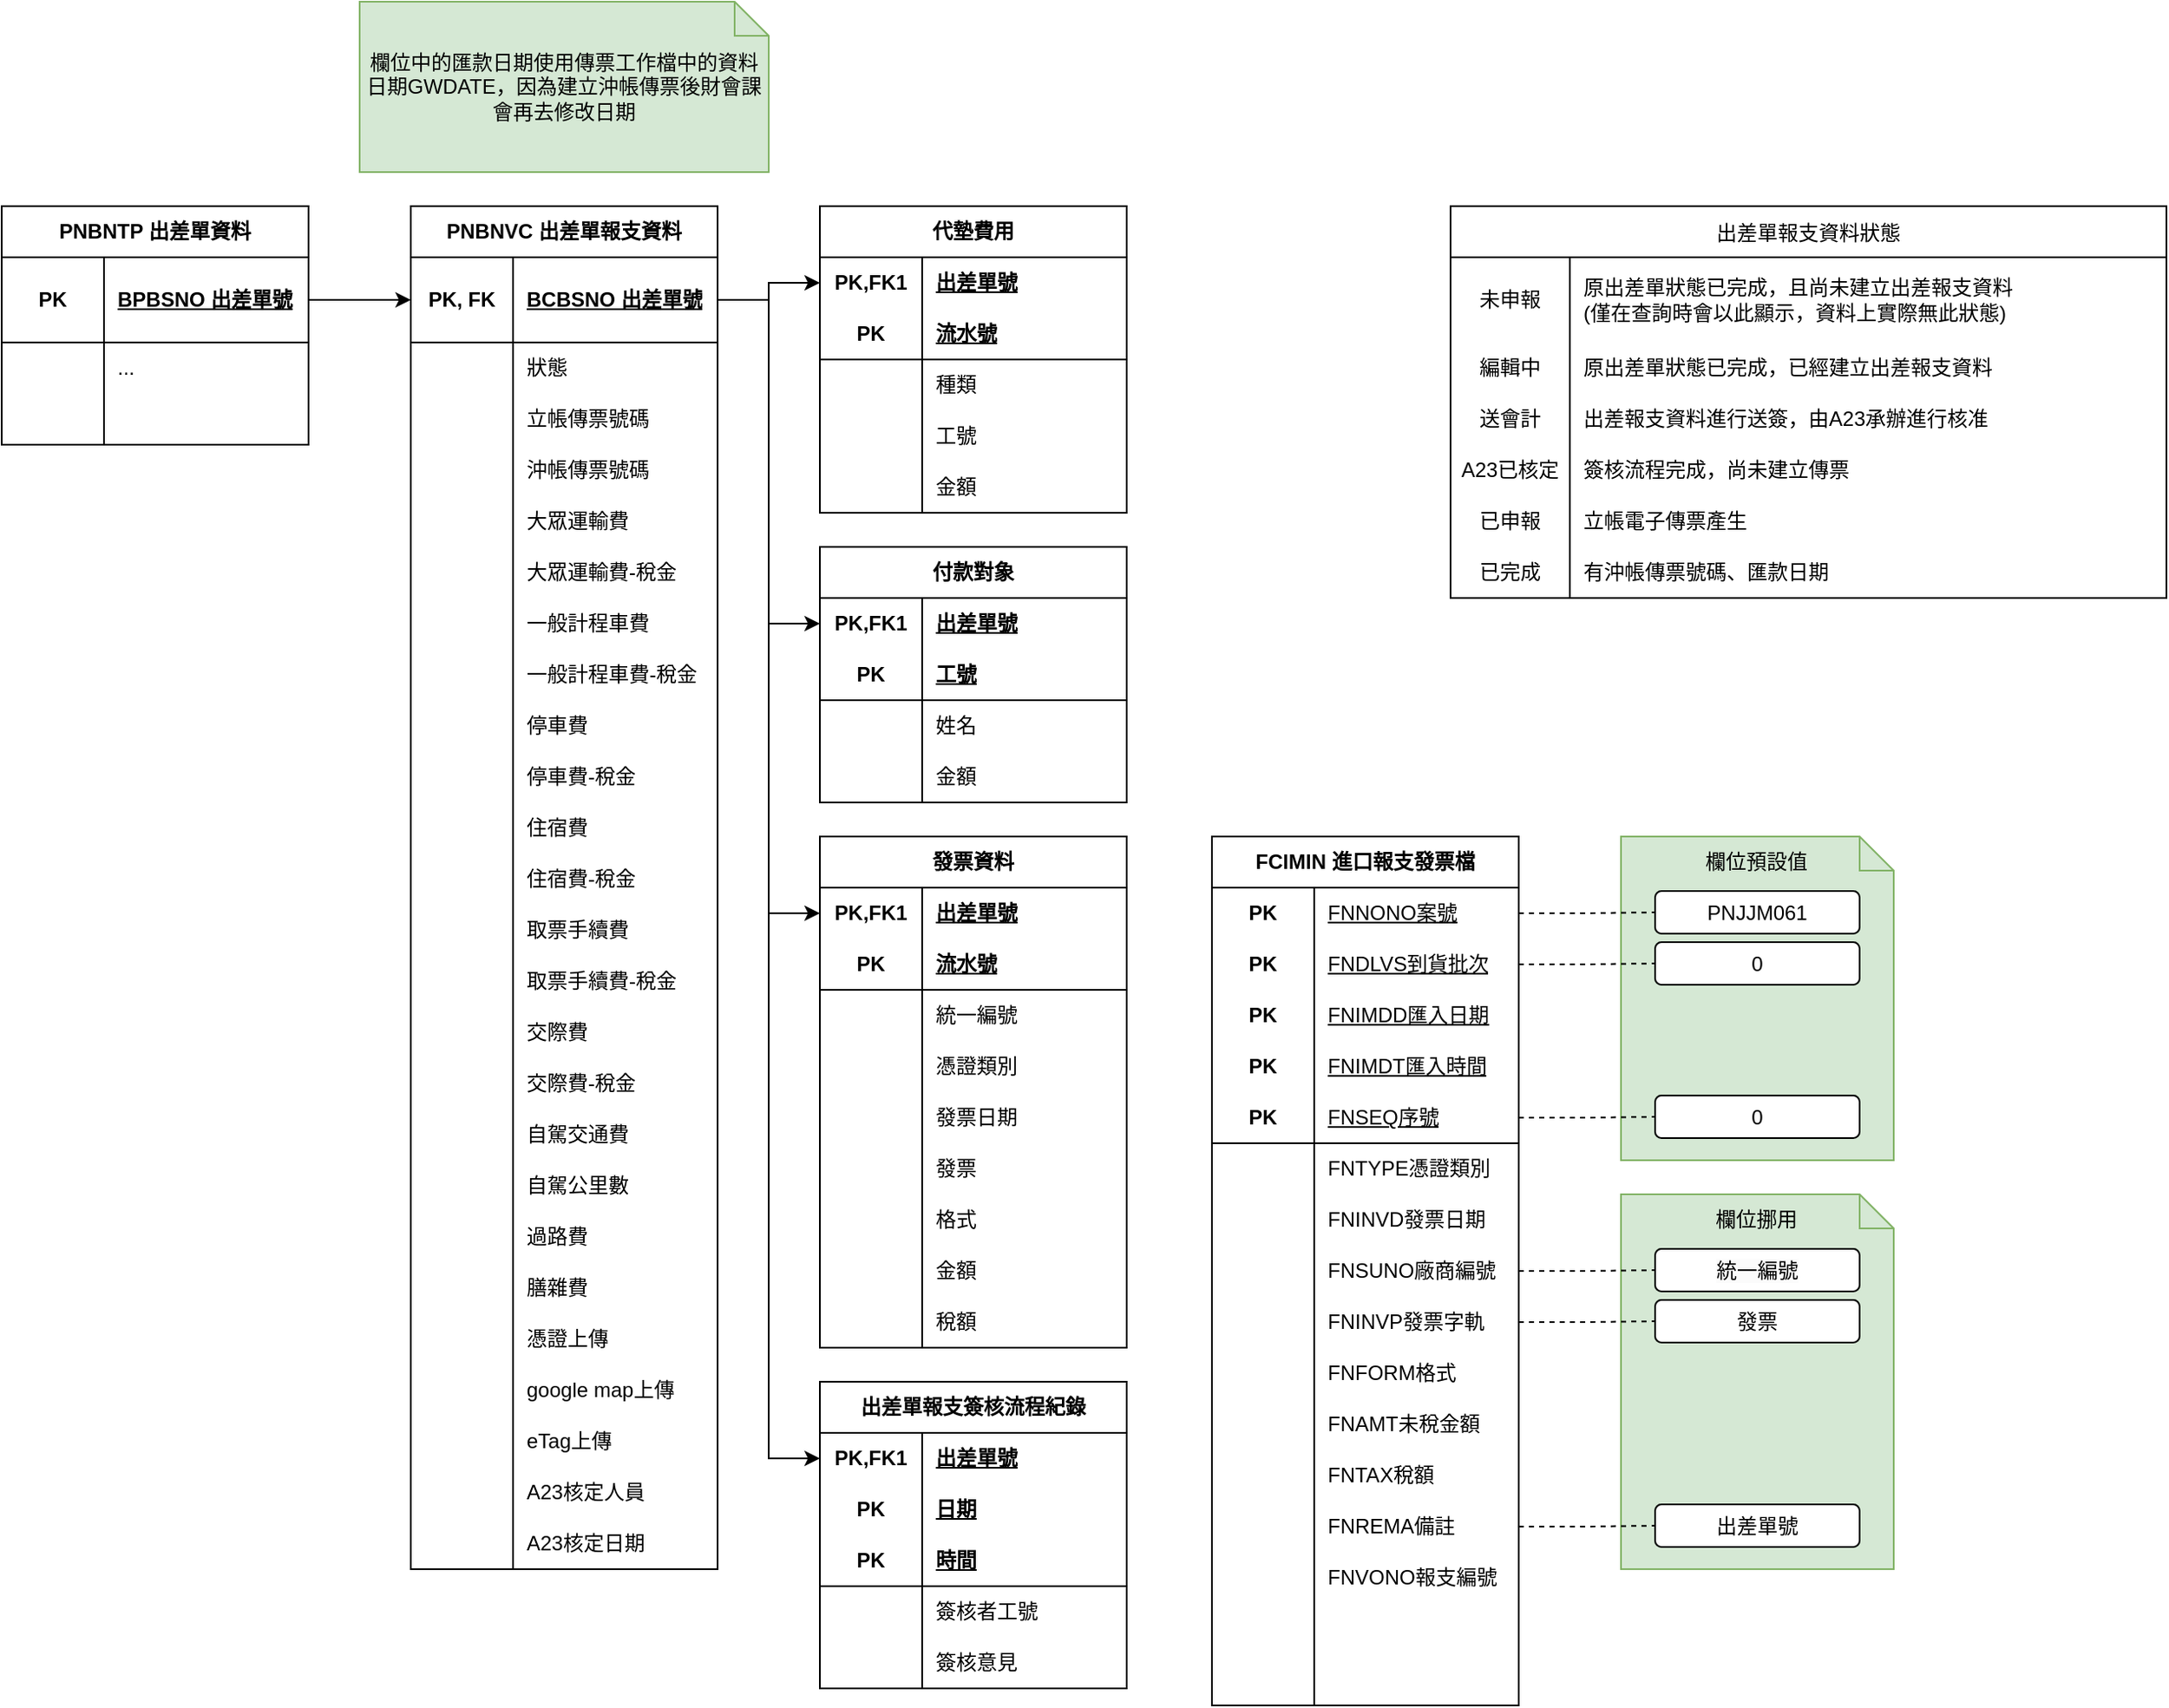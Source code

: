 <mxfile version="25.0.3" pages="2">
  <diagram name="table" id="qlgpPo8vAjEVyqclYOiB">
    <mxGraphModel dx="1186" dy="727" grid="1" gridSize="10" guides="1" tooltips="1" connect="1" arrows="1" fold="1" page="1" pageScale="1" pageWidth="827" pageHeight="1169" math="0" shadow="0">
      <root>
        <mxCell id="0" />
        <mxCell id="1" parent="0" />
        <mxCell id="ELKTf-VDr-qW9wMRecPB-79" value="" style="shape=note;size=20;whiteSpace=wrap;html=1;fillColor=#d5e8d4;strokeColor=#82b366;" vertex="1" parent="1">
          <mxGeometry x="950" y="700" width="160" height="220" as="geometry" />
        </mxCell>
        <mxCell id="ELKTf-VDr-qW9wMRecPB-74" value="" style="shape=note;size=20;whiteSpace=wrap;html=1;fillColor=#d5e8d4;strokeColor=#82b366;" vertex="1" parent="1">
          <mxGeometry x="950" y="490" width="160" height="190" as="geometry" />
        </mxCell>
        <mxCell id="OoWlHz4jRegtI9L6Jggn-1" value="PNBNTP 出差單資料" style="shape=table;startSize=30;container=1;collapsible=1;childLayout=tableLayout;fixedRows=1;rowLines=0;fontStyle=1;align=center;resizeLast=1;html=1;whiteSpace=wrap;" parent="1" vertex="1">
          <mxGeometry y="120" width="180" height="140" as="geometry" />
        </mxCell>
        <mxCell id="OoWlHz4jRegtI9L6Jggn-5" value="" style="shape=tableRow;horizontal=0;startSize=0;swimlaneHead=0;swimlaneBody=0;fillColor=none;collapsible=0;dropTarget=0;points=[[0,0.5],[1,0.5]];portConstraint=eastwest;top=0;left=0;right=0;bottom=1;html=1;" parent="OoWlHz4jRegtI9L6Jggn-1" vertex="1">
          <mxGeometry y="30" width="180" height="50" as="geometry" />
        </mxCell>
        <mxCell id="OoWlHz4jRegtI9L6Jggn-6" value="PK" style="shape=partialRectangle;connectable=0;fillColor=none;top=0;left=0;bottom=0;right=0;fontStyle=1;overflow=hidden;html=1;whiteSpace=wrap;" parent="OoWlHz4jRegtI9L6Jggn-5" vertex="1">
          <mxGeometry width="60" height="50" as="geometry">
            <mxRectangle width="60" height="50" as="alternateBounds" />
          </mxGeometry>
        </mxCell>
        <mxCell id="OoWlHz4jRegtI9L6Jggn-7" value="&lt;span style=&quot;text-align: center;&quot;&gt;BPBSNO 出差單號&lt;/span&gt;" style="shape=partialRectangle;connectable=0;fillColor=none;top=0;left=0;bottom=0;right=0;align=left;spacingLeft=6;fontStyle=5;overflow=hidden;html=1;whiteSpace=wrap;" parent="OoWlHz4jRegtI9L6Jggn-5" vertex="1">
          <mxGeometry x="60" width="120" height="50" as="geometry">
            <mxRectangle width="120" height="50" as="alternateBounds" />
          </mxGeometry>
        </mxCell>
        <mxCell id="OoWlHz4jRegtI9L6Jggn-8" value="" style="shape=tableRow;horizontal=0;startSize=0;swimlaneHead=0;swimlaneBody=0;fillColor=none;collapsible=0;dropTarget=0;points=[[0,0.5],[1,0.5]];portConstraint=eastwest;top=0;left=0;right=0;bottom=0;html=1;" parent="OoWlHz4jRegtI9L6Jggn-1" vertex="1">
          <mxGeometry y="80" width="180" height="30" as="geometry" />
        </mxCell>
        <mxCell id="OoWlHz4jRegtI9L6Jggn-9" value="" style="shape=partialRectangle;connectable=0;fillColor=none;top=0;left=0;bottom=0;right=0;editable=1;overflow=hidden;html=1;whiteSpace=wrap;" parent="OoWlHz4jRegtI9L6Jggn-8" vertex="1">
          <mxGeometry width="60" height="30" as="geometry">
            <mxRectangle width="60" height="30" as="alternateBounds" />
          </mxGeometry>
        </mxCell>
        <mxCell id="OoWlHz4jRegtI9L6Jggn-10" value="..." style="shape=partialRectangle;connectable=0;fillColor=none;top=0;left=0;bottom=0;right=0;align=left;spacingLeft=6;overflow=hidden;html=1;whiteSpace=wrap;" parent="OoWlHz4jRegtI9L6Jggn-8" vertex="1">
          <mxGeometry x="60" width="120" height="30" as="geometry">
            <mxRectangle width="120" height="30" as="alternateBounds" />
          </mxGeometry>
        </mxCell>
        <mxCell id="OoWlHz4jRegtI9L6Jggn-11" value="" style="shape=tableRow;horizontal=0;startSize=0;swimlaneHead=0;swimlaneBody=0;fillColor=none;collapsible=0;dropTarget=0;points=[[0,0.5],[1,0.5]];portConstraint=eastwest;top=0;left=0;right=0;bottom=0;html=1;" parent="OoWlHz4jRegtI9L6Jggn-1" vertex="1">
          <mxGeometry y="110" width="180" height="30" as="geometry" />
        </mxCell>
        <mxCell id="OoWlHz4jRegtI9L6Jggn-12" value="" style="shape=partialRectangle;connectable=0;fillColor=none;top=0;left=0;bottom=0;right=0;editable=1;overflow=hidden;html=1;whiteSpace=wrap;" parent="OoWlHz4jRegtI9L6Jggn-11" vertex="1">
          <mxGeometry width="60" height="30" as="geometry">
            <mxRectangle width="60" height="30" as="alternateBounds" />
          </mxGeometry>
        </mxCell>
        <mxCell id="OoWlHz4jRegtI9L6Jggn-13" value="" style="shape=partialRectangle;connectable=0;fillColor=none;top=0;left=0;bottom=0;right=0;align=left;spacingLeft=6;overflow=hidden;html=1;whiteSpace=wrap;" parent="OoWlHz4jRegtI9L6Jggn-11" vertex="1">
          <mxGeometry x="60" width="120" height="30" as="geometry">
            <mxRectangle width="120" height="30" as="alternateBounds" />
          </mxGeometry>
        </mxCell>
        <mxCell id="BbRVhJ8opIKVAqkXeF1X-1" value="PNBNVC 出差單報支資料" style="shape=table;startSize=30;container=1;collapsible=1;childLayout=tableLayout;fixedRows=1;rowLines=0;fontStyle=1;align=center;resizeLast=1;html=1;whiteSpace=wrap;" parent="1" vertex="1">
          <mxGeometry x="240" y="120" width="180" height="800" as="geometry" />
        </mxCell>
        <mxCell id="BbRVhJ8opIKVAqkXeF1X-2" value="" style="shape=tableRow;horizontal=0;startSize=0;swimlaneHead=0;swimlaneBody=0;fillColor=none;collapsible=0;dropTarget=0;points=[[0,0.5],[1,0.5]];portConstraint=eastwest;top=0;left=0;right=0;bottom=1;html=1;" parent="BbRVhJ8opIKVAqkXeF1X-1" vertex="1">
          <mxGeometry y="30" width="180" height="50" as="geometry" />
        </mxCell>
        <mxCell id="BbRVhJ8opIKVAqkXeF1X-3" value="PK, FK" style="shape=partialRectangle;connectable=0;fillColor=none;top=0;left=0;bottom=0;right=0;fontStyle=1;overflow=hidden;html=1;whiteSpace=wrap;" parent="BbRVhJ8opIKVAqkXeF1X-2" vertex="1">
          <mxGeometry width="60" height="50" as="geometry">
            <mxRectangle width="60" height="50" as="alternateBounds" />
          </mxGeometry>
        </mxCell>
        <mxCell id="BbRVhJ8opIKVAqkXeF1X-4" value="&lt;span style=&quot;text-align: center;&quot;&gt;BCBSNO 出差單號&lt;/span&gt;" style="shape=partialRectangle;connectable=0;fillColor=none;top=0;left=0;bottom=0;right=0;align=left;spacingLeft=6;fontStyle=5;overflow=hidden;html=1;whiteSpace=wrap;" parent="BbRVhJ8opIKVAqkXeF1X-2" vertex="1">
          <mxGeometry x="60" width="120" height="50" as="geometry">
            <mxRectangle width="120" height="50" as="alternateBounds" />
          </mxGeometry>
        </mxCell>
        <mxCell id="BbRVhJ8opIKVAqkXeF1X-63" value="" style="shape=tableRow;horizontal=0;startSize=0;swimlaneHead=0;swimlaneBody=0;fillColor=none;collapsible=0;dropTarget=0;points=[[0,0.5],[1,0.5]];portConstraint=eastwest;top=0;left=0;right=0;bottom=0;html=1;" parent="BbRVhJ8opIKVAqkXeF1X-1" vertex="1">
          <mxGeometry y="80" width="180" height="30" as="geometry" />
        </mxCell>
        <mxCell id="BbRVhJ8opIKVAqkXeF1X-64" value="" style="shape=partialRectangle;connectable=0;fillColor=none;top=0;left=0;bottom=0;right=0;editable=1;overflow=hidden;html=1;whiteSpace=wrap;" parent="BbRVhJ8opIKVAqkXeF1X-63" vertex="1">
          <mxGeometry width="60" height="30" as="geometry">
            <mxRectangle width="60" height="30" as="alternateBounds" />
          </mxGeometry>
        </mxCell>
        <mxCell id="BbRVhJ8opIKVAqkXeF1X-65" value="狀態" style="shape=partialRectangle;connectable=0;fillColor=none;top=0;left=0;bottom=0;right=0;align=left;spacingLeft=6;overflow=hidden;html=1;whiteSpace=wrap;" parent="BbRVhJ8opIKVAqkXeF1X-63" vertex="1">
          <mxGeometry x="60" width="120" height="30" as="geometry">
            <mxRectangle width="120" height="30" as="alternateBounds" />
          </mxGeometry>
        </mxCell>
        <mxCell id="BbRVhJ8opIKVAqkXeF1X-66" value="" style="shape=tableRow;horizontal=0;startSize=0;swimlaneHead=0;swimlaneBody=0;fillColor=none;collapsible=0;dropTarget=0;points=[[0,0.5],[1,0.5]];portConstraint=eastwest;top=0;left=0;right=0;bottom=0;html=1;" parent="BbRVhJ8opIKVAqkXeF1X-1" vertex="1">
          <mxGeometry y="110" width="180" height="30" as="geometry" />
        </mxCell>
        <mxCell id="BbRVhJ8opIKVAqkXeF1X-67" value="" style="shape=partialRectangle;connectable=0;fillColor=none;top=0;left=0;bottom=0;right=0;editable=1;overflow=hidden;html=1;whiteSpace=wrap;" parent="BbRVhJ8opIKVAqkXeF1X-66" vertex="1">
          <mxGeometry width="60" height="30" as="geometry">
            <mxRectangle width="60" height="30" as="alternateBounds" />
          </mxGeometry>
        </mxCell>
        <mxCell id="BbRVhJ8opIKVAqkXeF1X-68" value="立帳傳票號碼" style="shape=partialRectangle;connectable=0;fillColor=none;top=0;left=0;bottom=0;right=0;align=left;spacingLeft=6;overflow=hidden;html=1;whiteSpace=wrap;" parent="BbRVhJ8opIKVAqkXeF1X-66" vertex="1">
          <mxGeometry x="60" width="120" height="30" as="geometry">
            <mxRectangle width="120" height="30" as="alternateBounds" />
          </mxGeometry>
        </mxCell>
        <mxCell id="BbRVhJ8opIKVAqkXeF1X-69" value="" style="shape=tableRow;horizontal=0;startSize=0;swimlaneHead=0;swimlaneBody=0;fillColor=none;collapsible=0;dropTarget=0;points=[[0,0.5],[1,0.5]];portConstraint=eastwest;top=0;left=0;right=0;bottom=0;html=1;" parent="BbRVhJ8opIKVAqkXeF1X-1" vertex="1">
          <mxGeometry y="140" width="180" height="30" as="geometry" />
        </mxCell>
        <mxCell id="BbRVhJ8opIKVAqkXeF1X-70" value="" style="shape=partialRectangle;connectable=0;fillColor=none;top=0;left=0;bottom=0;right=0;editable=1;overflow=hidden;html=1;whiteSpace=wrap;" parent="BbRVhJ8opIKVAqkXeF1X-69" vertex="1">
          <mxGeometry width="60" height="30" as="geometry">
            <mxRectangle width="60" height="30" as="alternateBounds" />
          </mxGeometry>
        </mxCell>
        <mxCell id="BbRVhJ8opIKVAqkXeF1X-71" value="沖帳傳票號碼" style="shape=partialRectangle;connectable=0;fillColor=none;top=0;left=0;bottom=0;right=0;align=left;spacingLeft=6;overflow=hidden;html=1;whiteSpace=wrap;" parent="BbRVhJ8opIKVAqkXeF1X-69" vertex="1">
          <mxGeometry x="60" width="120" height="30" as="geometry">
            <mxRectangle width="120" height="30" as="alternateBounds" />
          </mxGeometry>
        </mxCell>
        <mxCell id="BbRVhJ8opIKVAqkXeF1X-5" value="" style="shape=tableRow;horizontal=0;startSize=0;swimlaneHead=0;swimlaneBody=0;fillColor=none;collapsible=0;dropTarget=0;points=[[0,0.5],[1,0.5]];portConstraint=eastwest;top=0;left=0;right=0;bottom=0;html=1;" parent="BbRVhJ8opIKVAqkXeF1X-1" vertex="1">
          <mxGeometry y="170" width="180" height="30" as="geometry" />
        </mxCell>
        <mxCell id="BbRVhJ8opIKVAqkXeF1X-6" value="" style="shape=partialRectangle;connectable=0;fillColor=none;top=0;left=0;bottom=0;right=0;editable=1;overflow=hidden;html=1;whiteSpace=wrap;" parent="BbRVhJ8opIKVAqkXeF1X-5" vertex="1">
          <mxGeometry width="60" height="30" as="geometry">
            <mxRectangle width="60" height="30" as="alternateBounds" />
          </mxGeometry>
        </mxCell>
        <mxCell id="BbRVhJ8opIKVAqkXeF1X-7" value="大眾運輸費" style="shape=partialRectangle;connectable=0;fillColor=none;top=0;left=0;bottom=0;right=0;align=left;spacingLeft=6;overflow=hidden;html=1;whiteSpace=wrap;" parent="BbRVhJ8opIKVAqkXeF1X-5" vertex="1">
          <mxGeometry x="60" width="120" height="30" as="geometry">
            <mxRectangle width="120" height="30" as="alternateBounds" />
          </mxGeometry>
        </mxCell>
        <mxCell id="TT6UVPqQumiOWiqc4x1i-1" value="" style="shape=tableRow;horizontal=0;startSize=0;swimlaneHead=0;swimlaneBody=0;fillColor=none;collapsible=0;dropTarget=0;points=[[0,0.5],[1,0.5]];portConstraint=eastwest;top=0;left=0;right=0;bottom=0;html=1;" parent="BbRVhJ8opIKVAqkXeF1X-1" vertex="1">
          <mxGeometry y="200" width="180" height="30" as="geometry" />
        </mxCell>
        <mxCell id="TT6UVPqQumiOWiqc4x1i-2" value="" style="shape=partialRectangle;connectable=0;fillColor=none;top=0;left=0;bottom=0;right=0;editable=1;overflow=hidden;html=1;whiteSpace=wrap;" parent="TT6UVPqQumiOWiqc4x1i-1" vertex="1">
          <mxGeometry width="60" height="30" as="geometry">
            <mxRectangle width="60" height="30" as="alternateBounds" />
          </mxGeometry>
        </mxCell>
        <mxCell id="TT6UVPqQumiOWiqc4x1i-3" value="大眾運輸費-稅金" style="shape=partialRectangle;connectable=0;fillColor=none;top=0;left=0;bottom=0;right=0;align=left;spacingLeft=6;overflow=hidden;html=1;whiteSpace=wrap;" parent="TT6UVPqQumiOWiqc4x1i-1" vertex="1">
          <mxGeometry x="60" width="120" height="30" as="geometry">
            <mxRectangle width="120" height="30" as="alternateBounds" />
          </mxGeometry>
        </mxCell>
        <mxCell id="BbRVhJ8opIKVAqkXeF1X-8" value="" style="shape=tableRow;horizontal=0;startSize=0;swimlaneHead=0;swimlaneBody=0;fillColor=none;collapsible=0;dropTarget=0;points=[[0,0.5],[1,0.5]];portConstraint=eastwest;top=0;left=0;right=0;bottom=0;html=1;" parent="BbRVhJ8opIKVAqkXeF1X-1" vertex="1">
          <mxGeometry y="230" width="180" height="30" as="geometry" />
        </mxCell>
        <mxCell id="BbRVhJ8opIKVAqkXeF1X-9" value="" style="shape=partialRectangle;connectable=0;fillColor=none;top=0;left=0;bottom=0;right=0;editable=1;overflow=hidden;html=1;whiteSpace=wrap;" parent="BbRVhJ8opIKVAqkXeF1X-8" vertex="1">
          <mxGeometry width="60" height="30" as="geometry">
            <mxRectangle width="60" height="30" as="alternateBounds" />
          </mxGeometry>
        </mxCell>
        <mxCell id="BbRVhJ8opIKVAqkXeF1X-10" value="一般計程車費" style="shape=partialRectangle;connectable=0;fillColor=none;top=0;left=0;bottom=0;right=0;align=left;spacingLeft=6;overflow=hidden;html=1;whiteSpace=wrap;" parent="BbRVhJ8opIKVAqkXeF1X-8" vertex="1">
          <mxGeometry x="60" width="120" height="30" as="geometry">
            <mxRectangle width="120" height="30" as="alternateBounds" />
          </mxGeometry>
        </mxCell>
        <mxCell id="TT6UVPqQumiOWiqc4x1i-10" value="" style="shape=tableRow;horizontal=0;startSize=0;swimlaneHead=0;swimlaneBody=0;fillColor=none;collapsible=0;dropTarget=0;points=[[0,0.5],[1,0.5]];portConstraint=eastwest;top=0;left=0;right=0;bottom=0;html=1;" parent="BbRVhJ8opIKVAqkXeF1X-1" vertex="1">
          <mxGeometry y="260" width="180" height="30" as="geometry" />
        </mxCell>
        <mxCell id="TT6UVPqQumiOWiqc4x1i-11" value="" style="shape=partialRectangle;connectable=0;fillColor=none;top=0;left=0;bottom=0;right=0;editable=1;overflow=hidden;html=1;whiteSpace=wrap;" parent="TT6UVPqQumiOWiqc4x1i-10" vertex="1">
          <mxGeometry width="60" height="30" as="geometry">
            <mxRectangle width="60" height="30" as="alternateBounds" />
          </mxGeometry>
        </mxCell>
        <mxCell id="TT6UVPqQumiOWiqc4x1i-12" value="一般計程車費-稅金" style="shape=partialRectangle;connectable=0;fillColor=none;top=0;left=0;bottom=0;right=0;align=left;spacingLeft=6;overflow=hidden;html=1;whiteSpace=wrap;" parent="TT6UVPqQumiOWiqc4x1i-10" vertex="1">
          <mxGeometry x="60" width="120" height="30" as="geometry">
            <mxRectangle width="120" height="30" as="alternateBounds" />
          </mxGeometry>
        </mxCell>
        <mxCell id="BbRVhJ8opIKVAqkXeF1X-37" value="" style="shape=tableRow;horizontal=0;startSize=0;swimlaneHead=0;swimlaneBody=0;fillColor=none;collapsible=0;dropTarget=0;points=[[0,0.5],[1,0.5]];portConstraint=eastwest;top=0;left=0;right=0;bottom=0;html=1;" parent="BbRVhJ8opIKVAqkXeF1X-1" vertex="1">
          <mxGeometry y="290" width="180" height="30" as="geometry" />
        </mxCell>
        <mxCell id="BbRVhJ8opIKVAqkXeF1X-38" value="" style="shape=partialRectangle;connectable=0;fillColor=none;top=0;left=0;bottom=0;right=0;editable=1;overflow=hidden;html=1;whiteSpace=wrap;" parent="BbRVhJ8opIKVAqkXeF1X-37" vertex="1">
          <mxGeometry width="60" height="30" as="geometry">
            <mxRectangle width="60" height="30" as="alternateBounds" />
          </mxGeometry>
        </mxCell>
        <mxCell id="BbRVhJ8opIKVAqkXeF1X-39" value="停車費" style="shape=partialRectangle;connectable=0;fillColor=none;top=0;left=0;bottom=0;right=0;align=left;spacingLeft=6;overflow=hidden;html=1;whiteSpace=wrap;" parent="BbRVhJ8opIKVAqkXeF1X-37" vertex="1">
          <mxGeometry x="60" width="120" height="30" as="geometry">
            <mxRectangle width="120" height="30" as="alternateBounds" />
          </mxGeometry>
        </mxCell>
        <mxCell id="TT6UVPqQumiOWiqc4x1i-14" value="" style="shape=tableRow;horizontal=0;startSize=0;swimlaneHead=0;swimlaneBody=0;fillColor=none;collapsible=0;dropTarget=0;points=[[0,0.5],[1,0.5]];portConstraint=eastwest;top=0;left=0;right=0;bottom=0;html=1;" parent="BbRVhJ8opIKVAqkXeF1X-1" vertex="1">
          <mxGeometry y="320" width="180" height="30" as="geometry" />
        </mxCell>
        <mxCell id="TT6UVPqQumiOWiqc4x1i-15" value="" style="shape=partialRectangle;connectable=0;fillColor=none;top=0;left=0;bottom=0;right=0;editable=1;overflow=hidden;html=1;whiteSpace=wrap;" parent="TT6UVPqQumiOWiqc4x1i-14" vertex="1">
          <mxGeometry width="60" height="30" as="geometry">
            <mxRectangle width="60" height="30" as="alternateBounds" />
          </mxGeometry>
        </mxCell>
        <mxCell id="TT6UVPqQumiOWiqc4x1i-16" value="停車費-稅金" style="shape=partialRectangle;connectable=0;fillColor=none;top=0;left=0;bottom=0;right=0;align=left;spacingLeft=6;overflow=hidden;html=1;whiteSpace=wrap;" parent="TT6UVPqQumiOWiqc4x1i-14" vertex="1">
          <mxGeometry x="60" width="120" height="30" as="geometry">
            <mxRectangle width="120" height="30" as="alternateBounds" />
          </mxGeometry>
        </mxCell>
        <mxCell id="BbRVhJ8opIKVAqkXeF1X-40" value="" style="shape=tableRow;horizontal=0;startSize=0;swimlaneHead=0;swimlaneBody=0;fillColor=none;collapsible=0;dropTarget=0;points=[[0,0.5],[1,0.5]];portConstraint=eastwest;top=0;left=0;right=0;bottom=0;html=1;" parent="BbRVhJ8opIKVAqkXeF1X-1" vertex="1">
          <mxGeometry y="350" width="180" height="30" as="geometry" />
        </mxCell>
        <mxCell id="BbRVhJ8opIKVAqkXeF1X-41" value="" style="shape=partialRectangle;connectable=0;fillColor=none;top=0;left=0;bottom=0;right=0;editable=1;overflow=hidden;html=1;whiteSpace=wrap;" parent="BbRVhJ8opIKVAqkXeF1X-40" vertex="1">
          <mxGeometry width="60" height="30" as="geometry">
            <mxRectangle width="60" height="30" as="alternateBounds" />
          </mxGeometry>
        </mxCell>
        <mxCell id="BbRVhJ8opIKVAqkXeF1X-42" value="住宿費" style="shape=partialRectangle;connectable=0;fillColor=none;top=0;left=0;bottom=0;right=0;align=left;spacingLeft=6;overflow=hidden;html=1;whiteSpace=wrap;" parent="BbRVhJ8opIKVAqkXeF1X-40" vertex="1">
          <mxGeometry x="60" width="120" height="30" as="geometry">
            <mxRectangle width="120" height="30" as="alternateBounds" />
          </mxGeometry>
        </mxCell>
        <mxCell id="TT6UVPqQumiOWiqc4x1i-17" value="" style="shape=tableRow;horizontal=0;startSize=0;swimlaneHead=0;swimlaneBody=0;fillColor=none;collapsible=0;dropTarget=0;points=[[0,0.5],[1,0.5]];portConstraint=eastwest;top=0;left=0;right=0;bottom=0;html=1;" parent="BbRVhJ8opIKVAqkXeF1X-1" vertex="1">
          <mxGeometry y="380" width="180" height="30" as="geometry" />
        </mxCell>
        <mxCell id="TT6UVPqQumiOWiqc4x1i-18" value="" style="shape=partialRectangle;connectable=0;fillColor=none;top=0;left=0;bottom=0;right=0;editable=1;overflow=hidden;html=1;whiteSpace=wrap;" parent="TT6UVPqQumiOWiqc4x1i-17" vertex="1">
          <mxGeometry width="60" height="30" as="geometry">
            <mxRectangle width="60" height="30" as="alternateBounds" />
          </mxGeometry>
        </mxCell>
        <mxCell id="TT6UVPqQumiOWiqc4x1i-19" value="住宿費-稅金" style="shape=partialRectangle;connectable=0;fillColor=none;top=0;left=0;bottom=0;right=0;align=left;spacingLeft=6;overflow=hidden;html=1;whiteSpace=wrap;" parent="TT6UVPqQumiOWiqc4x1i-17" vertex="1">
          <mxGeometry x="60" width="120" height="30" as="geometry">
            <mxRectangle width="120" height="30" as="alternateBounds" />
          </mxGeometry>
        </mxCell>
        <mxCell id="BbRVhJ8opIKVAqkXeF1X-43" value="" style="shape=tableRow;horizontal=0;startSize=0;swimlaneHead=0;swimlaneBody=0;fillColor=none;collapsible=0;dropTarget=0;points=[[0,0.5],[1,0.5]];portConstraint=eastwest;top=0;left=0;right=0;bottom=0;html=1;" parent="BbRVhJ8opIKVAqkXeF1X-1" vertex="1">
          <mxGeometry y="410" width="180" height="30" as="geometry" />
        </mxCell>
        <mxCell id="BbRVhJ8opIKVAqkXeF1X-44" value="" style="shape=partialRectangle;connectable=0;fillColor=none;top=0;left=0;bottom=0;right=0;editable=1;overflow=hidden;html=1;whiteSpace=wrap;" parent="BbRVhJ8opIKVAqkXeF1X-43" vertex="1">
          <mxGeometry width="60" height="30" as="geometry">
            <mxRectangle width="60" height="30" as="alternateBounds" />
          </mxGeometry>
        </mxCell>
        <mxCell id="BbRVhJ8opIKVAqkXeF1X-45" value="&lt;span style=&quot;background-color: initial;&quot;&gt;取票手續費&lt;/span&gt;" style="shape=partialRectangle;connectable=0;fillColor=none;top=0;left=0;bottom=0;right=0;align=left;spacingLeft=6;overflow=hidden;html=1;whiteSpace=wrap;" parent="BbRVhJ8opIKVAqkXeF1X-43" vertex="1">
          <mxGeometry x="60" width="120" height="30" as="geometry">
            <mxRectangle width="120" height="30" as="alternateBounds" />
          </mxGeometry>
        </mxCell>
        <mxCell id="TT6UVPqQumiOWiqc4x1i-23" value="" style="shape=tableRow;horizontal=0;startSize=0;swimlaneHead=0;swimlaneBody=0;fillColor=none;collapsible=0;dropTarget=0;points=[[0,0.5],[1,0.5]];portConstraint=eastwest;top=0;left=0;right=0;bottom=0;html=1;" parent="BbRVhJ8opIKVAqkXeF1X-1" vertex="1">
          <mxGeometry y="440" width="180" height="30" as="geometry" />
        </mxCell>
        <mxCell id="TT6UVPqQumiOWiqc4x1i-24" value="" style="shape=partialRectangle;connectable=0;fillColor=none;top=0;left=0;bottom=0;right=0;editable=1;overflow=hidden;html=1;whiteSpace=wrap;" parent="TT6UVPqQumiOWiqc4x1i-23" vertex="1">
          <mxGeometry width="60" height="30" as="geometry">
            <mxRectangle width="60" height="30" as="alternateBounds" />
          </mxGeometry>
        </mxCell>
        <mxCell id="TT6UVPqQumiOWiqc4x1i-25" value="取票手續費-稅金" style="shape=partialRectangle;connectable=0;fillColor=none;top=0;left=0;bottom=0;right=0;align=left;spacingLeft=6;overflow=hidden;html=1;whiteSpace=wrap;" parent="TT6UVPqQumiOWiqc4x1i-23" vertex="1">
          <mxGeometry x="60" width="120" height="30" as="geometry">
            <mxRectangle width="120" height="30" as="alternateBounds" />
          </mxGeometry>
        </mxCell>
        <mxCell id="BbRVhJ8opIKVAqkXeF1X-46" value="" style="shape=tableRow;horizontal=0;startSize=0;swimlaneHead=0;swimlaneBody=0;fillColor=none;collapsible=0;dropTarget=0;points=[[0,0.5],[1,0.5]];portConstraint=eastwest;top=0;left=0;right=0;bottom=0;html=1;" parent="BbRVhJ8opIKVAqkXeF1X-1" vertex="1">
          <mxGeometry y="470" width="180" height="30" as="geometry" />
        </mxCell>
        <mxCell id="BbRVhJ8opIKVAqkXeF1X-47" value="" style="shape=partialRectangle;connectable=0;fillColor=none;top=0;left=0;bottom=0;right=0;editable=1;overflow=hidden;html=1;whiteSpace=wrap;" parent="BbRVhJ8opIKVAqkXeF1X-46" vertex="1">
          <mxGeometry width="60" height="30" as="geometry">
            <mxRectangle width="60" height="30" as="alternateBounds" />
          </mxGeometry>
        </mxCell>
        <mxCell id="BbRVhJ8opIKVAqkXeF1X-48" value="交際費" style="shape=partialRectangle;connectable=0;fillColor=none;top=0;left=0;bottom=0;right=0;align=left;spacingLeft=6;overflow=hidden;html=1;whiteSpace=wrap;" parent="BbRVhJ8opIKVAqkXeF1X-46" vertex="1">
          <mxGeometry x="60" width="120" height="30" as="geometry">
            <mxRectangle width="120" height="30" as="alternateBounds" />
          </mxGeometry>
        </mxCell>
        <mxCell id="TT6UVPqQumiOWiqc4x1i-20" value="" style="shape=tableRow;horizontal=0;startSize=0;swimlaneHead=0;swimlaneBody=0;fillColor=none;collapsible=0;dropTarget=0;points=[[0,0.5],[1,0.5]];portConstraint=eastwest;top=0;left=0;right=0;bottom=0;html=1;" parent="BbRVhJ8opIKVAqkXeF1X-1" vertex="1">
          <mxGeometry y="500" width="180" height="30" as="geometry" />
        </mxCell>
        <mxCell id="TT6UVPqQumiOWiqc4x1i-21" value="" style="shape=partialRectangle;connectable=0;fillColor=none;top=0;left=0;bottom=0;right=0;editable=1;overflow=hidden;html=1;whiteSpace=wrap;" parent="TT6UVPqQumiOWiqc4x1i-20" vertex="1">
          <mxGeometry width="60" height="30" as="geometry">
            <mxRectangle width="60" height="30" as="alternateBounds" />
          </mxGeometry>
        </mxCell>
        <mxCell id="TT6UVPqQumiOWiqc4x1i-22" value="交際費-稅金" style="shape=partialRectangle;connectable=0;fillColor=none;top=0;left=0;bottom=0;right=0;align=left;spacingLeft=6;overflow=hidden;html=1;whiteSpace=wrap;" parent="TT6UVPqQumiOWiqc4x1i-20" vertex="1">
          <mxGeometry x="60" width="120" height="30" as="geometry">
            <mxRectangle width="120" height="30" as="alternateBounds" />
          </mxGeometry>
        </mxCell>
        <mxCell id="BbRVhJ8opIKVAqkXeF1X-75" value="" style="shape=tableRow;horizontal=0;startSize=0;swimlaneHead=0;swimlaneBody=0;fillColor=none;collapsible=0;dropTarget=0;points=[[0,0.5],[1,0.5]];portConstraint=eastwest;top=0;left=0;right=0;bottom=0;html=1;" parent="BbRVhJ8opIKVAqkXeF1X-1" vertex="1">
          <mxGeometry y="530" width="180" height="30" as="geometry" />
        </mxCell>
        <mxCell id="BbRVhJ8opIKVAqkXeF1X-76" value="" style="shape=partialRectangle;connectable=0;fillColor=none;top=0;left=0;bottom=0;right=0;editable=1;overflow=hidden;html=1;whiteSpace=wrap;" parent="BbRVhJ8opIKVAqkXeF1X-75" vertex="1">
          <mxGeometry width="60" height="30" as="geometry">
            <mxRectangle width="60" height="30" as="alternateBounds" />
          </mxGeometry>
        </mxCell>
        <mxCell id="BbRVhJ8opIKVAqkXeF1X-77" value="自駕交通費" style="shape=partialRectangle;connectable=0;fillColor=none;top=0;left=0;bottom=0;right=0;align=left;spacingLeft=6;overflow=hidden;html=1;whiteSpace=wrap;" parent="BbRVhJ8opIKVAqkXeF1X-75" vertex="1">
          <mxGeometry x="60" width="120" height="30" as="geometry">
            <mxRectangle width="120" height="30" as="alternateBounds" />
          </mxGeometry>
        </mxCell>
        <mxCell id="BbRVhJ8opIKVAqkXeF1X-78" value="" style="shape=tableRow;horizontal=0;startSize=0;swimlaneHead=0;swimlaneBody=0;fillColor=none;collapsible=0;dropTarget=0;points=[[0,0.5],[1,0.5]];portConstraint=eastwest;top=0;left=0;right=0;bottom=0;html=1;" parent="BbRVhJ8opIKVAqkXeF1X-1" vertex="1">
          <mxGeometry y="560" width="180" height="30" as="geometry" />
        </mxCell>
        <mxCell id="BbRVhJ8opIKVAqkXeF1X-79" value="" style="shape=partialRectangle;connectable=0;fillColor=none;top=0;left=0;bottom=0;right=0;editable=1;overflow=hidden;html=1;whiteSpace=wrap;" parent="BbRVhJ8opIKVAqkXeF1X-78" vertex="1">
          <mxGeometry width="60" height="30" as="geometry">
            <mxRectangle width="60" height="30" as="alternateBounds" />
          </mxGeometry>
        </mxCell>
        <mxCell id="BbRVhJ8opIKVAqkXeF1X-80" value="自駕公里數" style="shape=partialRectangle;connectable=0;fillColor=none;top=0;left=0;bottom=0;right=0;align=left;spacingLeft=6;overflow=hidden;html=1;whiteSpace=wrap;" parent="BbRVhJ8opIKVAqkXeF1X-78" vertex="1">
          <mxGeometry x="60" width="120" height="30" as="geometry">
            <mxRectangle width="120" height="30" as="alternateBounds" />
          </mxGeometry>
        </mxCell>
        <mxCell id="BbRVhJ8opIKVAqkXeF1X-81" value="" style="shape=tableRow;horizontal=0;startSize=0;swimlaneHead=0;swimlaneBody=0;fillColor=none;collapsible=0;dropTarget=0;points=[[0,0.5],[1,0.5]];portConstraint=eastwest;top=0;left=0;right=0;bottom=0;html=1;" parent="BbRVhJ8opIKVAqkXeF1X-1" vertex="1">
          <mxGeometry y="590" width="180" height="30" as="geometry" />
        </mxCell>
        <mxCell id="BbRVhJ8opIKVAqkXeF1X-82" value="" style="shape=partialRectangle;connectable=0;fillColor=none;top=0;left=0;bottom=0;right=0;editable=1;overflow=hidden;html=1;whiteSpace=wrap;" parent="BbRVhJ8opIKVAqkXeF1X-81" vertex="1">
          <mxGeometry width="60" height="30" as="geometry">
            <mxRectangle width="60" height="30" as="alternateBounds" />
          </mxGeometry>
        </mxCell>
        <mxCell id="BbRVhJ8opIKVAqkXeF1X-83" value="過路費" style="shape=partialRectangle;connectable=0;fillColor=none;top=0;left=0;bottom=0;right=0;align=left;spacingLeft=6;overflow=hidden;html=1;whiteSpace=wrap;" parent="BbRVhJ8opIKVAqkXeF1X-81" vertex="1">
          <mxGeometry x="60" width="120" height="30" as="geometry">
            <mxRectangle width="120" height="30" as="alternateBounds" />
          </mxGeometry>
        </mxCell>
        <mxCell id="BbRVhJ8opIKVAqkXeF1X-84" value="" style="shape=tableRow;horizontal=0;startSize=0;swimlaneHead=0;swimlaneBody=0;fillColor=none;collapsible=0;dropTarget=0;points=[[0,0.5],[1,0.5]];portConstraint=eastwest;top=0;left=0;right=0;bottom=0;html=1;" parent="BbRVhJ8opIKVAqkXeF1X-1" vertex="1">
          <mxGeometry y="620" width="180" height="30" as="geometry" />
        </mxCell>
        <mxCell id="BbRVhJ8opIKVAqkXeF1X-85" value="" style="shape=partialRectangle;connectable=0;fillColor=none;top=0;left=0;bottom=0;right=0;editable=1;overflow=hidden;html=1;whiteSpace=wrap;" parent="BbRVhJ8opIKVAqkXeF1X-84" vertex="1">
          <mxGeometry width="60" height="30" as="geometry">
            <mxRectangle width="60" height="30" as="alternateBounds" />
          </mxGeometry>
        </mxCell>
        <mxCell id="BbRVhJ8opIKVAqkXeF1X-86" value="膳雜費" style="shape=partialRectangle;connectable=0;fillColor=none;top=0;left=0;bottom=0;right=0;align=left;spacingLeft=6;overflow=hidden;html=1;whiteSpace=wrap;" parent="BbRVhJ8opIKVAqkXeF1X-84" vertex="1">
          <mxGeometry x="60" width="120" height="30" as="geometry">
            <mxRectangle width="120" height="30" as="alternateBounds" />
          </mxGeometry>
        </mxCell>
        <mxCell id="BbRVhJ8opIKVAqkXeF1X-141" value="" style="shape=tableRow;horizontal=0;startSize=0;swimlaneHead=0;swimlaneBody=0;fillColor=none;collapsible=0;dropTarget=0;points=[[0,0.5],[1,0.5]];portConstraint=eastwest;top=0;left=0;right=0;bottom=0;html=1;" parent="BbRVhJ8opIKVAqkXeF1X-1" vertex="1">
          <mxGeometry y="650" width="180" height="30" as="geometry" />
        </mxCell>
        <mxCell id="BbRVhJ8opIKVAqkXeF1X-142" value="" style="shape=partialRectangle;connectable=0;fillColor=none;top=0;left=0;bottom=0;right=0;editable=1;overflow=hidden;html=1;whiteSpace=wrap;" parent="BbRVhJ8opIKVAqkXeF1X-141" vertex="1">
          <mxGeometry width="60" height="30" as="geometry">
            <mxRectangle width="60" height="30" as="alternateBounds" />
          </mxGeometry>
        </mxCell>
        <mxCell id="BbRVhJ8opIKVAqkXeF1X-143" value="憑證上傳" style="shape=partialRectangle;connectable=0;fillColor=none;top=0;left=0;bottom=0;right=0;align=left;spacingLeft=6;overflow=hidden;html=1;whiteSpace=wrap;" parent="BbRVhJ8opIKVAqkXeF1X-141" vertex="1">
          <mxGeometry x="60" width="120" height="30" as="geometry">
            <mxRectangle width="120" height="30" as="alternateBounds" />
          </mxGeometry>
        </mxCell>
        <mxCell id="BbRVhJ8opIKVAqkXeF1X-144" value="" style="shape=tableRow;horizontal=0;startSize=0;swimlaneHead=0;swimlaneBody=0;fillColor=none;collapsible=0;dropTarget=0;points=[[0,0.5],[1,0.5]];portConstraint=eastwest;top=0;left=0;right=0;bottom=0;html=1;" parent="BbRVhJ8opIKVAqkXeF1X-1" vertex="1">
          <mxGeometry y="680" width="180" height="30" as="geometry" />
        </mxCell>
        <mxCell id="BbRVhJ8opIKVAqkXeF1X-145" value="" style="shape=partialRectangle;connectable=0;fillColor=none;top=0;left=0;bottom=0;right=0;editable=1;overflow=hidden;html=1;whiteSpace=wrap;" parent="BbRVhJ8opIKVAqkXeF1X-144" vertex="1">
          <mxGeometry width="60" height="30" as="geometry">
            <mxRectangle width="60" height="30" as="alternateBounds" />
          </mxGeometry>
        </mxCell>
        <mxCell id="BbRVhJ8opIKVAqkXeF1X-146" value="google map上傳" style="shape=partialRectangle;connectable=0;fillColor=none;top=0;left=0;bottom=0;right=0;align=left;spacingLeft=6;overflow=hidden;html=1;whiteSpace=wrap;" parent="BbRVhJ8opIKVAqkXeF1X-144" vertex="1">
          <mxGeometry x="60" width="120" height="30" as="geometry">
            <mxRectangle width="120" height="30" as="alternateBounds" />
          </mxGeometry>
        </mxCell>
        <mxCell id="BbRVhJ8opIKVAqkXeF1X-147" value="" style="shape=tableRow;horizontal=0;startSize=0;swimlaneHead=0;swimlaneBody=0;fillColor=none;collapsible=0;dropTarget=0;points=[[0,0.5],[1,0.5]];portConstraint=eastwest;top=0;left=0;right=0;bottom=0;html=1;" parent="BbRVhJ8opIKVAqkXeF1X-1" vertex="1">
          <mxGeometry y="710" width="180" height="30" as="geometry" />
        </mxCell>
        <mxCell id="BbRVhJ8opIKVAqkXeF1X-148" value="" style="shape=partialRectangle;connectable=0;fillColor=none;top=0;left=0;bottom=0;right=0;editable=1;overflow=hidden;html=1;whiteSpace=wrap;" parent="BbRVhJ8opIKVAqkXeF1X-147" vertex="1">
          <mxGeometry width="60" height="30" as="geometry">
            <mxRectangle width="60" height="30" as="alternateBounds" />
          </mxGeometry>
        </mxCell>
        <mxCell id="BbRVhJ8opIKVAqkXeF1X-149" value="eTag上傳" style="shape=partialRectangle;connectable=0;fillColor=none;top=0;left=0;bottom=0;right=0;align=left;spacingLeft=6;overflow=hidden;html=1;whiteSpace=wrap;" parent="BbRVhJ8opIKVAqkXeF1X-147" vertex="1">
          <mxGeometry x="60" width="120" height="30" as="geometry">
            <mxRectangle width="120" height="30" as="alternateBounds" />
          </mxGeometry>
        </mxCell>
        <mxCell id="TT6UVPqQumiOWiqc4x1i-4" value="" style="shape=tableRow;horizontal=0;startSize=0;swimlaneHead=0;swimlaneBody=0;fillColor=none;collapsible=0;dropTarget=0;points=[[0,0.5],[1,0.5]];portConstraint=eastwest;top=0;left=0;right=0;bottom=0;html=1;" parent="BbRVhJ8opIKVAqkXeF1X-1" vertex="1">
          <mxGeometry y="740" width="180" height="30" as="geometry" />
        </mxCell>
        <mxCell id="TT6UVPqQumiOWiqc4x1i-5" value="" style="shape=partialRectangle;connectable=0;fillColor=none;top=0;left=0;bottom=0;right=0;editable=1;overflow=hidden;html=1;whiteSpace=wrap;" parent="TT6UVPqQumiOWiqc4x1i-4" vertex="1">
          <mxGeometry width="60" height="30" as="geometry">
            <mxRectangle width="60" height="30" as="alternateBounds" />
          </mxGeometry>
        </mxCell>
        <mxCell id="TT6UVPqQumiOWiqc4x1i-6" value="A23核定人員" style="shape=partialRectangle;connectable=0;fillColor=none;top=0;left=0;bottom=0;right=0;align=left;spacingLeft=6;overflow=hidden;html=1;whiteSpace=wrap;" parent="TT6UVPqQumiOWiqc4x1i-4" vertex="1">
          <mxGeometry x="60" width="120" height="30" as="geometry">
            <mxRectangle width="120" height="30" as="alternateBounds" />
          </mxGeometry>
        </mxCell>
        <mxCell id="TT6UVPqQumiOWiqc4x1i-7" value="" style="shape=tableRow;horizontal=0;startSize=0;swimlaneHead=0;swimlaneBody=0;fillColor=none;collapsible=0;dropTarget=0;points=[[0,0.5],[1,0.5]];portConstraint=eastwest;top=0;left=0;right=0;bottom=0;html=1;" parent="BbRVhJ8opIKVAqkXeF1X-1" vertex="1">
          <mxGeometry y="770" width="180" height="30" as="geometry" />
        </mxCell>
        <mxCell id="TT6UVPqQumiOWiqc4x1i-8" value="" style="shape=partialRectangle;connectable=0;fillColor=none;top=0;left=0;bottom=0;right=0;editable=1;overflow=hidden;html=1;whiteSpace=wrap;" parent="TT6UVPqQumiOWiqc4x1i-7" vertex="1">
          <mxGeometry width="60" height="30" as="geometry">
            <mxRectangle width="60" height="30" as="alternateBounds" />
          </mxGeometry>
        </mxCell>
        <mxCell id="TT6UVPqQumiOWiqc4x1i-9" value="A23核定日期" style="shape=partialRectangle;connectable=0;fillColor=none;top=0;left=0;bottom=0;right=0;align=left;spacingLeft=6;overflow=hidden;html=1;whiteSpace=wrap;" parent="TT6UVPqQumiOWiqc4x1i-7" vertex="1">
          <mxGeometry x="60" width="120" height="30" as="geometry">
            <mxRectangle width="120" height="30" as="alternateBounds" />
          </mxGeometry>
        </mxCell>
        <mxCell id="BbRVhJ8opIKVAqkXeF1X-11" style="edgeStyle=orthogonalEdgeStyle;rounded=0;orthogonalLoop=1;jettySize=auto;html=1;entryX=0;entryY=0.5;entryDx=0;entryDy=0;" parent="1" source="OoWlHz4jRegtI9L6Jggn-5" target="BbRVhJ8opIKVAqkXeF1X-2" edge="1">
          <mxGeometry relative="1" as="geometry" />
        </mxCell>
        <mxCell id="BbRVhJ8opIKVAqkXeF1X-96" value="&lt;span style=&quot;text-wrap-mode: nowrap;&quot;&gt;代墊費用&lt;/span&gt;" style="shape=table;startSize=30;container=1;collapsible=1;childLayout=tableLayout;fixedRows=1;rowLines=0;fontStyle=1;align=center;resizeLast=1;html=1;whiteSpace=wrap;" parent="1" vertex="1">
          <mxGeometry x="480" y="120" width="180" height="180" as="geometry" />
        </mxCell>
        <mxCell id="BbRVhJ8opIKVAqkXeF1X-97" value="" style="shape=tableRow;horizontal=0;startSize=0;swimlaneHead=0;swimlaneBody=0;fillColor=none;collapsible=0;dropTarget=0;points=[[0,0.5],[1,0.5]];portConstraint=eastwest;top=0;left=0;right=0;bottom=0;html=1;" parent="BbRVhJ8opIKVAqkXeF1X-96" vertex="1">
          <mxGeometry y="30" width="180" height="30" as="geometry" />
        </mxCell>
        <mxCell id="BbRVhJ8opIKVAqkXeF1X-98" value="PK,FK1" style="shape=partialRectangle;connectable=0;fillColor=none;top=0;left=0;bottom=0;right=0;fontStyle=1;overflow=hidden;html=1;whiteSpace=wrap;" parent="BbRVhJ8opIKVAqkXeF1X-97" vertex="1">
          <mxGeometry width="60" height="30" as="geometry">
            <mxRectangle width="60" height="30" as="alternateBounds" />
          </mxGeometry>
        </mxCell>
        <mxCell id="BbRVhJ8opIKVAqkXeF1X-99" value="&lt;span style=&quot;text-align: center;&quot;&gt;出差單號&lt;/span&gt;" style="shape=partialRectangle;connectable=0;fillColor=none;top=0;left=0;bottom=0;right=0;align=left;spacingLeft=6;fontStyle=5;overflow=hidden;html=1;whiteSpace=wrap;" parent="BbRVhJ8opIKVAqkXeF1X-97" vertex="1">
          <mxGeometry x="60" width="120" height="30" as="geometry">
            <mxRectangle width="120" height="30" as="alternateBounds" />
          </mxGeometry>
        </mxCell>
        <mxCell id="BbRVhJ8opIKVAqkXeF1X-100" value="" style="shape=tableRow;horizontal=0;startSize=0;swimlaneHead=0;swimlaneBody=0;fillColor=none;collapsible=0;dropTarget=0;points=[[0,0.5],[1,0.5]];portConstraint=eastwest;top=0;left=0;right=0;bottom=1;html=1;" parent="BbRVhJ8opIKVAqkXeF1X-96" vertex="1">
          <mxGeometry y="60" width="180" height="30" as="geometry" />
        </mxCell>
        <mxCell id="BbRVhJ8opIKVAqkXeF1X-101" value="PK" style="shape=partialRectangle;connectable=0;fillColor=none;top=0;left=0;bottom=0;right=0;fontStyle=1;overflow=hidden;html=1;whiteSpace=wrap;" parent="BbRVhJ8opIKVAqkXeF1X-100" vertex="1">
          <mxGeometry width="60" height="30" as="geometry">
            <mxRectangle width="60" height="30" as="alternateBounds" />
          </mxGeometry>
        </mxCell>
        <mxCell id="BbRVhJ8opIKVAqkXeF1X-102" value="流水號" style="shape=partialRectangle;connectable=0;fillColor=none;top=0;left=0;bottom=0;right=0;align=left;spacingLeft=6;fontStyle=5;overflow=hidden;html=1;whiteSpace=wrap;" parent="BbRVhJ8opIKVAqkXeF1X-100" vertex="1">
          <mxGeometry x="60" width="120" height="30" as="geometry">
            <mxRectangle width="120" height="30" as="alternateBounds" />
          </mxGeometry>
        </mxCell>
        <mxCell id="BbRVhJ8opIKVAqkXeF1X-103" value="" style="shape=tableRow;horizontal=0;startSize=0;swimlaneHead=0;swimlaneBody=0;fillColor=none;collapsible=0;dropTarget=0;points=[[0,0.5],[1,0.5]];portConstraint=eastwest;top=0;left=0;right=0;bottom=0;html=1;" parent="BbRVhJ8opIKVAqkXeF1X-96" vertex="1">
          <mxGeometry y="90" width="180" height="30" as="geometry" />
        </mxCell>
        <mxCell id="BbRVhJ8opIKVAqkXeF1X-104" value="" style="shape=partialRectangle;connectable=0;fillColor=none;top=0;left=0;bottom=0;right=0;editable=1;overflow=hidden;html=1;whiteSpace=wrap;" parent="BbRVhJ8opIKVAqkXeF1X-103" vertex="1">
          <mxGeometry width="60" height="30" as="geometry">
            <mxRectangle width="60" height="30" as="alternateBounds" />
          </mxGeometry>
        </mxCell>
        <mxCell id="BbRVhJ8opIKVAqkXeF1X-105" value="種類" style="shape=partialRectangle;connectable=0;fillColor=none;top=0;left=0;bottom=0;right=0;align=left;spacingLeft=6;overflow=hidden;html=1;whiteSpace=wrap;" parent="BbRVhJ8opIKVAqkXeF1X-103" vertex="1">
          <mxGeometry x="60" width="120" height="30" as="geometry">
            <mxRectangle width="120" height="30" as="alternateBounds" />
          </mxGeometry>
        </mxCell>
        <mxCell id="BbRVhJ8opIKVAqkXeF1X-106" value="" style="shape=tableRow;horizontal=0;startSize=0;swimlaneHead=0;swimlaneBody=0;fillColor=none;collapsible=0;dropTarget=0;points=[[0,0.5],[1,0.5]];portConstraint=eastwest;top=0;left=0;right=0;bottom=0;html=1;" parent="BbRVhJ8opIKVAqkXeF1X-96" vertex="1">
          <mxGeometry y="120" width="180" height="30" as="geometry" />
        </mxCell>
        <mxCell id="BbRVhJ8opIKVAqkXeF1X-107" value="" style="shape=partialRectangle;connectable=0;fillColor=none;top=0;left=0;bottom=0;right=0;editable=1;overflow=hidden;html=1;whiteSpace=wrap;" parent="BbRVhJ8opIKVAqkXeF1X-106" vertex="1">
          <mxGeometry width="60" height="30" as="geometry">
            <mxRectangle width="60" height="30" as="alternateBounds" />
          </mxGeometry>
        </mxCell>
        <mxCell id="BbRVhJ8opIKVAqkXeF1X-108" value="工號" style="shape=partialRectangle;connectable=0;fillColor=none;top=0;left=0;bottom=0;right=0;align=left;spacingLeft=6;overflow=hidden;html=1;whiteSpace=wrap;" parent="BbRVhJ8opIKVAqkXeF1X-106" vertex="1">
          <mxGeometry x="60" width="120" height="30" as="geometry">
            <mxRectangle width="120" height="30" as="alternateBounds" />
          </mxGeometry>
        </mxCell>
        <mxCell id="BbRVhJ8opIKVAqkXeF1X-109" style="shape=tableRow;horizontal=0;startSize=0;swimlaneHead=0;swimlaneBody=0;fillColor=none;collapsible=0;dropTarget=0;points=[[0,0.5],[1,0.5]];portConstraint=eastwest;top=0;left=0;right=0;bottom=0;html=1;" parent="BbRVhJ8opIKVAqkXeF1X-96" vertex="1">
          <mxGeometry y="150" width="180" height="30" as="geometry" />
        </mxCell>
        <mxCell id="BbRVhJ8opIKVAqkXeF1X-110" style="shape=partialRectangle;connectable=0;fillColor=none;top=0;left=0;bottom=0;right=0;editable=1;overflow=hidden;html=1;whiteSpace=wrap;" parent="BbRVhJ8opIKVAqkXeF1X-109" vertex="1">
          <mxGeometry width="60" height="30" as="geometry">
            <mxRectangle width="60" height="30" as="alternateBounds" />
          </mxGeometry>
        </mxCell>
        <mxCell id="BbRVhJ8opIKVAqkXeF1X-111" value="金額" style="shape=partialRectangle;connectable=0;fillColor=none;top=0;left=0;bottom=0;right=0;align=left;spacingLeft=6;overflow=hidden;html=1;whiteSpace=wrap;" parent="BbRVhJ8opIKVAqkXeF1X-109" vertex="1">
          <mxGeometry x="60" width="120" height="30" as="geometry">
            <mxRectangle width="120" height="30" as="alternateBounds" />
          </mxGeometry>
        </mxCell>
        <mxCell id="BbRVhJ8opIKVAqkXeF1X-112" value="&lt;span style=&quot;text-wrap-mode: nowrap;&quot;&gt;發票資料&lt;/span&gt;" style="shape=table;startSize=30;container=1;collapsible=1;childLayout=tableLayout;fixedRows=1;rowLines=0;fontStyle=1;align=center;resizeLast=1;html=1;whiteSpace=wrap;" parent="1" vertex="1">
          <mxGeometry x="480" y="490" width="180" height="300" as="geometry" />
        </mxCell>
        <mxCell id="BbRVhJ8opIKVAqkXeF1X-113" value="" style="shape=tableRow;horizontal=0;startSize=0;swimlaneHead=0;swimlaneBody=0;fillColor=none;collapsible=0;dropTarget=0;points=[[0,0.5],[1,0.5]];portConstraint=eastwest;top=0;left=0;right=0;bottom=0;html=1;" parent="BbRVhJ8opIKVAqkXeF1X-112" vertex="1">
          <mxGeometry y="30" width="180" height="30" as="geometry" />
        </mxCell>
        <mxCell id="BbRVhJ8opIKVAqkXeF1X-114" value="PK,FK1" style="shape=partialRectangle;connectable=0;fillColor=none;top=0;left=0;bottom=0;right=0;fontStyle=1;overflow=hidden;html=1;whiteSpace=wrap;" parent="BbRVhJ8opIKVAqkXeF1X-113" vertex="1">
          <mxGeometry width="60" height="30" as="geometry">
            <mxRectangle width="60" height="30" as="alternateBounds" />
          </mxGeometry>
        </mxCell>
        <mxCell id="BbRVhJ8opIKVAqkXeF1X-115" value="&lt;span style=&quot;text-align: center;&quot;&gt;出差單號&lt;/span&gt;" style="shape=partialRectangle;connectable=0;fillColor=none;top=0;left=0;bottom=0;right=0;align=left;spacingLeft=6;fontStyle=5;overflow=hidden;html=1;whiteSpace=wrap;" parent="BbRVhJ8opIKVAqkXeF1X-113" vertex="1">
          <mxGeometry x="60" width="120" height="30" as="geometry">
            <mxRectangle width="120" height="30" as="alternateBounds" />
          </mxGeometry>
        </mxCell>
        <mxCell id="BbRVhJ8opIKVAqkXeF1X-116" value="" style="shape=tableRow;horizontal=0;startSize=0;swimlaneHead=0;swimlaneBody=0;fillColor=none;collapsible=0;dropTarget=0;points=[[0,0.5],[1,0.5]];portConstraint=eastwest;top=0;left=0;right=0;bottom=1;html=1;" parent="BbRVhJ8opIKVAqkXeF1X-112" vertex="1">
          <mxGeometry y="60" width="180" height="30" as="geometry" />
        </mxCell>
        <mxCell id="BbRVhJ8opIKVAqkXeF1X-117" value="PK" style="shape=partialRectangle;connectable=0;fillColor=none;top=0;left=0;bottom=0;right=0;fontStyle=1;overflow=hidden;html=1;whiteSpace=wrap;" parent="BbRVhJ8opIKVAqkXeF1X-116" vertex="1">
          <mxGeometry width="60" height="30" as="geometry">
            <mxRectangle width="60" height="30" as="alternateBounds" />
          </mxGeometry>
        </mxCell>
        <mxCell id="BbRVhJ8opIKVAqkXeF1X-118" value="流水號" style="shape=partialRectangle;connectable=0;fillColor=none;top=0;left=0;bottom=0;right=0;align=left;spacingLeft=6;fontStyle=5;overflow=hidden;html=1;whiteSpace=wrap;" parent="BbRVhJ8opIKVAqkXeF1X-116" vertex="1">
          <mxGeometry x="60" width="120" height="30" as="geometry">
            <mxRectangle width="120" height="30" as="alternateBounds" />
          </mxGeometry>
        </mxCell>
        <mxCell id="BbRVhJ8opIKVAqkXeF1X-119" value="" style="shape=tableRow;horizontal=0;startSize=0;swimlaneHead=0;swimlaneBody=0;fillColor=none;collapsible=0;dropTarget=0;points=[[0,0.5],[1,0.5]];portConstraint=eastwest;top=0;left=0;right=0;bottom=0;html=1;" parent="BbRVhJ8opIKVAqkXeF1X-112" vertex="1">
          <mxGeometry y="90" width="180" height="30" as="geometry" />
        </mxCell>
        <mxCell id="BbRVhJ8opIKVAqkXeF1X-120" value="" style="shape=partialRectangle;connectable=0;fillColor=none;top=0;left=0;bottom=0;right=0;editable=1;overflow=hidden;html=1;whiteSpace=wrap;" parent="BbRVhJ8opIKVAqkXeF1X-119" vertex="1">
          <mxGeometry width="60" height="30" as="geometry">
            <mxRectangle width="60" height="30" as="alternateBounds" />
          </mxGeometry>
        </mxCell>
        <mxCell id="BbRVhJ8opIKVAqkXeF1X-121" value="統一編號" style="shape=partialRectangle;connectable=0;fillColor=none;top=0;left=0;bottom=0;right=0;align=left;spacingLeft=6;overflow=hidden;html=1;whiteSpace=wrap;" parent="BbRVhJ8opIKVAqkXeF1X-119" vertex="1">
          <mxGeometry x="60" width="120" height="30" as="geometry">
            <mxRectangle width="120" height="30" as="alternateBounds" />
          </mxGeometry>
        </mxCell>
        <mxCell id="BbRVhJ8opIKVAqkXeF1X-122" value="" style="shape=tableRow;horizontal=0;startSize=0;swimlaneHead=0;swimlaneBody=0;fillColor=none;collapsible=0;dropTarget=0;points=[[0,0.5],[1,0.5]];portConstraint=eastwest;top=0;left=0;right=0;bottom=0;html=1;" parent="BbRVhJ8opIKVAqkXeF1X-112" vertex="1">
          <mxGeometry y="120" width="180" height="30" as="geometry" />
        </mxCell>
        <mxCell id="BbRVhJ8opIKVAqkXeF1X-123" value="" style="shape=partialRectangle;connectable=0;fillColor=none;top=0;left=0;bottom=0;right=0;editable=1;overflow=hidden;html=1;whiteSpace=wrap;" parent="BbRVhJ8opIKVAqkXeF1X-122" vertex="1">
          <mxGeometry width="60" height="30" as="geometry">
            <mxRectangle width="60" height="30" as="alternateBounds" />
          </mxGeometry>
        </mxCell>
        <mxCell id="BbRVhJ8opIKVAqkXeF1X-124" value="憑證類別" style="shape=partialRectangle;connectable=0;fillColor=none;top=0;left=0;bottom=0;right=0;align=left;spacingLeft=6;overflow=hidden;html=1;whiteSpace=wrap;" parent="BbRVhJ8opIKVAqkXeF1X-122" vertex="1">
          <mxGeometry x="60" width="120" height="30" as="geometry">
            <mxRectangle width="120" height="30" as="alternateBounds" />
          </mxGeometry>
        </mxCell>
        <mxCell id="BbRVhJ8opIKVAqkXeF1X-125" style="shape=tableRow;horizontal=0;startSize=0;swimlaneHead=0;swimlaneBody=0;fillColor=none;collapsible=0;dropTarget=0;points=[[0,0.5],[1,0.5]];portConstraint=eastwest;top=0;left=0;right=0;bottom=0;html=1;" parent="BbRVhJ8opIKVAqkXeF1X-112" vertex="1">
          <mxGeometry y="150" width="180" height="30" as="geometry" />
        </mxCell>
        <mxCell id="BbRVhJ8opIKVAqkXeF1X-126" style="shape=partialRectangle;connectable=0;fillColor=none;top=0;left=0;bottom=0;right=0;editable=1;overflow=hidden;html=1;whiteSpace=wrap;" parent="BbRVhJ8opIKVAqkXeF1X-125" vertex="1">
          <mxGeometry width="60" height="30" as="geometry">
            <mxRectangle width="60" height="30" as="alternateBounds" />
          </mxGeometry>
        </mxCell>
        <mxCell id="BbRVhJ8opIKVAqkXeF1X-127" value="發票日期" style="shape=partialRectangle;connectable=0;fillColor=none;top=0;left=0;bottom=0;right=0;align=left;spacingLeft=6;overflow=hidden;html=1;whiteSpace=wrap;" parent="BbRVhJ8opIKVAqkXeF1X-125" vertex="1">
          <mxGeometry x="60" width="120" height="30" as="geometry">
            <mxRectangle width="120" height="30" as="alternateBounds" />
          </mxGeometry>
        </mxCell>
        <mxCell id="BbRVhJ8opIKVAqkXeF1X-129" style="shape=tableRow;horizontal=0;startSize=0;swimlaneHead=0;swimlaneBody=0;fillColor=none;collapsible=0;dropTarget=0;points=[[0,0.5],[1,0.5]];portConstraint=eastwest;top=0;left=0;right=0;bottom=0;html=1;" parent="BbRVhJ8opIKVAqkXeF1X-112" vertex="1">
          <mxGeometry y="180" width="180" height="30" as="geometry" />
        </mxCell>
        <mxCell id="BbRVhJ8opIKVAqkXeF1X-130" style="shape=partialRectangle;connectable=0;fillColor=none;top=0;left=0;bottom=0;right=0;editable=1;overflow=hidden;html=1;whiteSpace=wrap;" parent="BbRVhJ8opIKVAqkXeF1X-129" vertex="1">
          <mxGeometry width="60" height="30" as="geometry">
            <mxRectangle width="60" height="30" as="alternateBounds" />
          </mxGeometry>
        </mxCell>
        <mxCell id="BbRVhJ8opIKVAqkXeF1X-131" value="發票" style="shape=partialRectangle;connectable=0;fillColor=none;top=0;left=0;bottom=0;right=0;align=left;spacingLeft=6;overflow=hidden;html=1;whiteSpace=wrap;" parent="BbRVhJ8opIKVAqkXeF1X-129" vertex="1">
          <mxGeometry x="60" width="120" height="30" as="geometry">
            <mxRectangle width="120" height="30" as="alternateBounds" />
          </mxGeometry>
        </mxCell>
        <mxCell id="BbRVhJ8opIKVAqkXeF1X-132" style="shape=tableRow;horizontal=0;startSize=0;swimlaneHead=0;swimlaneBody=0;fillColor=none;collapsible=0;dropTarget=0;points=[[0,0.5],[1,0.5]];portConstraint=eastwest;top=0;left=0;right=0;bottom=0;html=1;" parent="BbRVhJ8opIKVAqkXeF1X-112" vertex="1">
          <mxGeometry y="210" width="180" height="30" as="geometry" />
        </mxCell>
        <mxCell id="BbRVhJ8opIKVAqkXeF1X-133" style="shape=partialRectangle;connectable=0;fillColor=none;top=0;left=0;bottom=0;right=0;editable=1;overflow=hidden;html=1;whiteSpace=wrap;" parent="BbRVhJ8opIKVAqkXeF1X-132" vertex="1">
          <mxGeometry width="60" height="30" as="geometry">
            <mxRectangle width="60" height="30" as="alternateBounds" />
          </mxGeometry>
        </mxCell>
        <mxCell id="BbRVhJ8opIKVAqkXeF1X-134" value="格式" style="shape=partialRectangle;connectable=0;fillColor=none;top=0;left=0;bottom=0;right=0;align=left;spacingLeft=6;overflow=hidden;html=1;whiteSpace=wrap;" parent="BbRVhJ8opIKVAqkXeF1X-132" vertex="1">
          <mxGeometry x="60" width="120" height="30" as="geometry">
            <mxRectangle width="120" height="30" as="alternateBounds" />
          </mxGeometry>
        </mxCell>
        <mxCell id="BbRVhJ8opIKVAqkXeF1X-135" style="shape=tableRow;horizontal=0;startSize=0;swimlaneHead=0;swimlaneBody=0;fillColor=none;collapsible=0;dropTarget=0;points=[[0,0.5],[1,0.5]];portConstraint=eastwest;top=0;left=0;right=0;bottom=0;html=1;" parent="BbRVhJ8opIKVAqkXeF1X-112" vertex="1">
          <mxGeometry y="240" width="180" height="30" as="geometry" />
        </mxCell>
        <mxCell id="BbRVhJ8opIKVAqkXeF1X-136" style="shape=partialRectangle;connectable=0;fillColor=none;top=0;left=0;bottom=0;right=0;editable=1;overflow=hidden;html=1;whiteSpace=wrap;" parent="BbRVhJ8opIKVAqkXeF1X-135" vertex="1">
          <mxGeometry width="60" height="30" as="geometry">
            <mxRectangle width="60" height="30" as="alternateBounds" />
          </mxGeometry>
        </mxCell>
        <mxCell id="BbRVhJ8opIKVAqkXeF1X-137" value="金額" style="shape=partialRectangle;connectable=0;fillColor=none;top=0;left=0;bottom=0;right=0;align=left;spacingLeft=6;overflow=hidden;html=1;whiteSpace=wrap;" parent="BbRVhJ8opIKVAqkXeF1X-135" vertex="1">
          <mxGeometry x="60" width="120" height="30" as="geometry">
            <mxRectangle width="120" height="30" as="alternateBounds" />
          </mxGeometry>
        </mxCell>
        <mxCell id="BbRVhJ8opIKVAqkXeF1X-138" style="shape=tableRow;horizontal=0;startSize=0;swimlaneHead=0;swimlaneBody=0;fillColor=none;collapsible=0;dropTarget=0;points=[[0,0.5],[1,0.5]];portConstraint=eastwest;top=0;left=0;right=0;bottom=0;html=1;" parent="BbRVhJ8opIKVAqkXeF1X-112" vertex="1">
          <mxGeometry y="270" width="180" height="30" as="geometry" />
        </mxCell>
        <mxCell id="BbRVhJ8opIKVAqkXeF1X-139" style="shape=partialRectangle;connectable=0;fillColor=none;top=0;left=0;bottom=0;right=0;editable=1;overflow=hidden;html=1;whiteSpace=wrap;" parent="BbRVhJ8opIKVAqkXeF1X-138" vertex="1">
          <mxGeometry width="60" height="30" as="geometry">
            <mxRectangle width="60" height="30" as="alternateBounds" />
          </mxGeometry>
        </mxCell>
        <mxCell id="BbRVhJ8opIKVAqkXeF1X-140" value="稅額" style="shape=partialRectangle;connectable=0;fillColor=none;top=0;left=0;bottom=0;right=0;align=left;spacingLeft=6;overflow=hidden;html=1;whiteSpace=wrap;" parent="BbRVhJ8opIKVAqkXeF1X-138" vertex="1">
          <mxGeometry x="60" width="120" height="30" as="geometry">
            <mxRectangle width="120" height="30" as="alternateBounds" />
          </mxGeometry>
        </mxCell>
        <mxCell id="BbRVhJ8opIKVAqkXeF1X-150" value="&lt;span style=&quot;text-wrap-mode: nowrap;&quot;&gt;付款對象&lt;/span&gt;" style="shape=table;startSize=30;container=1;collapsible=1;childLayout=tableLayout;fixedRows=1;rowLines=0;fontStyle=1;align=center;resizeLast=1;html=1;whiteSpace=wrap;" parent="1" vertex="1">
          <mxGeometry x="480" y="320" width="180" height="150" as="geometry" />
        </mxCell>
        <mxCell id="BbRVhJ8opIKVAqkXeF1X-151" value="" style="shape=tableRow;horizontal=0;startSize=0;swimlaneHead=0;swimlaneBody=0;fillColor=none;collapsible=0;dropTarget=0;points=[[0,0.5],[1,0.5]];portConstraint=eastwest;top=0;left=0;right=0;bottom=0;html=1;" parent="BbRVhJ8opIKVAqkXeF1X-150" vertex="1">
          <mxGeometry y="30" width="180" height="30" as="geometry" />
        </mxCell>
        <mxCell id="BbRVhJ8opIKVAqkXeF1X-152" value="PK,FK1" style="shape=partialRectangle;connectable=0;fillColor=none;top=0;left=0;bottom=0;right=0;fontStyle=1;overflow=hidden;html=1;whiteSpace=wrap;" parent="BbRVhJ8opIKVAqkXeF1X-151" vertex="1">
          <mxGeometry width="60" height="30" as="geometry">
            <mxRectangle width="60" height="30" as="alternateBounds" />
          </mxGeometry>
        </mxCell>
        <mxCell id="BbRVhJ8opIKVAqkXeF1X-153" value="&lt;span style=&quot;text-align: center;&quot;&gt;出差單號&lt;/span&gt;" style="shape=partialRectangle;connectable=0;fillColor=none;top=0;left=0;bottom=0;right=0;align=left;spacingLeft=6;fontStyle=5;overflow=hidden;html=1;whiteSpace=wrap;" parent="BbRVhJ8opIKVAqkXeF1X-151" vertex="1">
          <mxGeometry x="60" width="120" height="30" as="geometry">
            <mxRectangle width="120" height="30" as="alternateBounds" />
          </mxGeometry>
        </mxCell>
        <mxCell id="BbRVhJ8opIKVAqkXeF1X-154" value="" style="shape=tableRow;horizontal=0;startSize=0;swimlaneHead=0;swimlaneBody=0;fillColor=none;collapsible=0;dropTarget=0;points=[[0,0.5],[1,0.5]];portConstraint=eastwest;top=0;left=0;right=0;bottom=1;html=1;" parent="BbRVhJ8opIKVAqkXeF1X-150" vertex="1">
          <mxGeometry y="60" width="180" height="30" as="geometry" />
        </mxCell>
        <mxCell id="BbRVhJ8opIKVAqkXeF1X-155" value="PK" style="shape=partialRectangle;connectable=0;fillColor=none;top=0;left=0;bottom=0;right=0;fontStyle=1;overflow=hidden;html=1;whiteSpace=wrap;" parent="BbRVhJ8opIKVAqkXeF1X-154" vertex="1">
          <mxGeometry width="60" height="30" as="geometry">
            <mxRectangle width="60" height="30" as="alternateBounds" />
          </mxGeometry>
        </mxCell>
        <mxCell id="BbRVhJ8opIKVAqkXeF1X-156" value="工號" style="shape=partialRectangle;connectable=0;fillColor=none;top=0;left=0;bottom=0;right=0;align=left;spacingLeft=6;fontStyle=5;overflow=hidden;html=1;whiteSpace=wrap;" parent="BbRVhJ8opIKVAqkXeF1X-154" vertex="1">
          <mxGeometry x="60" width="120" height="30" as="geometry">
            <mxRectangle width="120" height="30" as="alternateBounds" />
          </mxGeometry>
        </mxCell>
        <mxCell id="BbRVhJ8opIKVAqkXeF1X-157" value="" style="shape=tableRow;horizontal=0;startSize=0;swimlaneHead=0;swimlaneBody=0;fillColor=none;collapsible=0;dropTarget=0;points=[[0,0.5],[1,0.5]];portConstraint=eastwest;top=0;left=0;right=0;bottom=0;html=1;" parent="BbRVhJ8opIKVAqkXeF1X-150" vertex="1">
          <mxGeometry y="90" width="180" height="30" as="geometry" />
        </mxCell>
        <mxCell id="BbRVhJ8opIKVAqkXeF1X-158" value="" style="shape=partialRectangle;connectable=0;fillColor=none;top=0;left=0;bottom=0;right=0;editable=1;overflow=hidden;html=1;whiteSpace=wrap;" parent="BbRVhJ8opIKVAqkXeF1X-157" vertex="1">
          <mxGeometry width="60" height="30" as="geometry">
            <mxRectangle width="60" height="30" as="alternateBounds" />
          </mxGeometry>
        </mxCell>
        <mxCell id="BbRVhJ8opIKVAqkXeF1X-159" value="姓名" style="shape=partialRectangle;connectable=0;fillColor=none;top=0;left=0;bottom=0;right=0;align=left;spacingLeft=6;overflow=hidden;html=1;whiteSpace=wrap;" parent="BbRVhJ8opIKVAqkXeF1X-157" vertex="1">
          <mxGeometry x="60" width="120" height="30" as="geometry">
            <mxRectangle width="120" height="30" as="alternateBounds" />
          </mxGeometry>
        </mxCell>
        <mxCell id="BbRVhJ8opIKVAqkXeF1X-160" value="" style="shape=tableRow;horizontal=0;startSize=0;swimlaneHead=0;swimlaneBody=0;fillColor=none;collapsible=0;dropTarget=0;points=[[0,0.5],[1,0.5]];portConstraint=eastwest;top=0;left=0;right=0;bottom=0;html=1;" parent="BbRVhJ8opIKVAqkXeF1X-150" vertex="1">
          <mxGeometry y="120" width="180" height="30" as="geometry" />
        </mxCell>
        <mxCell id="BbRVhJ8opIKVAqkXeF1X-161" value="" style="shape=partialRectangle;connectable=0;fillColor=none;top=0;left=0;bottom=0;right=0;editable=1;overflow=hidden;html=1;whiteSpace=wrap;" parent="BbRVhJ8opIKVAqkXeF1X-160" vertex="1">
          <mxGeometry width="60" height="30" as="geometry">
            <mxRectangle width="60" height="30" as="alternateBounds" />
          </mxGeometry>
        </mxCell>
        <mxCell id="BbRVhJ8opIKVAqkXeF1X-162" value="金額" style="shape=partialRectangle;connectable=0;fillColor=none;top=0;left=0;bottom=0;right=0;align=left;spacingLeft=6;overflow=hidden;html=1;whiteSpace=wrap;" parent="BbRVhJ8opIKVAqkXeF1X-160" vertex="1">
          <mxGeometry x="60" width="120" height="30" as="geometry">
            <mxRectangle width="120" height="30" as="alternateBounds" />
          </mxGeometry>
        </mxCell>
        <mxCell id="BbRVhJ8opIKVAqkXeF1X-167" value="&lt;span style=&quot;text-wrap-mode: nowrap;&quot;&gt;出差單報支簽核流程紀錄&lt;/span&gt;" style="shape=table;startSize=30;container=1;collapsible=1;childLayout=tableLayout;fixedRows=1;rowLines=0;fontStyle=1;align=center;resizeLast=1;html=1;whiteSpace=wrap;" parent="1" vertex="1">
          <mxGeometry x="480" y="810" width="180" height="180" as="geometry" />
        </mxCell>
        <mxCell id="BbRVhJ8opIKVAqkXeF1X-168" value="" style="shape=tableRow;horizontal=0;startSize=0;swimlaneHead=0;swimlaneBody=0;fillColor=none;collapsible=0;dropTarget=0;points=[[0,0.5],[1,0.5]];portConstraint=eastwest;top=0;left=0;right=0;bottom=0;html=1;" parent="BbRVhJ8opIKVAqkXeF1X-167" vertex="1">
          <mxGeometry y="30" width="180" height="30" as="geometry" />
        </mxCell>
        <mxCell id="BbRVhJ8opIKVAqkXeF1X-169" value="PK,FK1" style="shape=partialRectangle;connectable=0;fillColor=none;top=0;left=0;bottom=0;right=0;fontStyle=1;overflow=hidden;html=1;whiteSpace=wrap;" parent="BbRVhJ8opIKVAqkXeF1X-168" vertex="1">
          <mxGeometry width="60" height="30" as="geometry">
            <mxRectangle width="60" height="30" as="alternateBounds" />
          </mxGeometry>
        </mxCell>
        <mxCell id="BbRVhJ8opIKVAqkXeF1X-170" value="&lt;span style=&quot;text-align: center;&quot;&gt;出差單號&lt;/span&gt;" style="shape=partialRectangle;connectable=0;fillColor=none;top=0;left=0;bottom=0;right=0;align=left;spacingLeft=6;fontStyle=5;overflow=hidden;html=1;whiteSpace=wrap;" parent="BbRVhJ8opIKVAqkXeF1X-168" vertex="1">
          <mxGeometry x="60" width="120" height="30" as="geometry">
            <mxRectangle width="120" height="30" as="alternateBounds" />
          </mxGeometry>
        </mxCell>
        <mxCell id="BbRVhJ8opIKVAqkXeF1X-180" style="shape=tableRow;horizontal=0;startSize=0;swimlaneHead=0;swimlaneBody=0;fillColor=none;collapsible=0;dropTarget=0;points=[[0,0.5],[1,0.5]];portConstraint=eastwest;top=0;left=0;right=0;bottom=0;html=1;" parent="BbRVhJ8opIKVAqkXeF1X-167" vertex="1">
          <mxGeometry y="60" width="180" height="30" as="geometry" />
        </mxCell>
        <mxCell id="BbRVhJ8opIKVAqkXeF1X-181" value="PK" style="shape=partialRectangle;connectable=0;fillColor=none;top=0;left=0;bottom=0;right=0;fontStyle=1;overflow=hidden;html=1;whiteSpace=wrap;" parent="BbRVhJ8opIKVAqkXeF1X-180" vertex="1">
          <mxGeometry width="60" height="30" as="geometry">
            <mxRectangle width="60" height="30" as="alternateBounds" />
          </mxGeometry>
        </mxCell>
        <mxCell id="BbRVhJ8opIKVAqkXeF1X-182" value="日期" style="shape=partialRectangle;connectable=0;fillColor=none;top=0;left=0;bottom=0;right=0;align=left;spacingLeft=6;fontStyle=5;overflow=hidden;html=1;whiteSpace=wrap;" parent="BbRVhJ8opIKVAqkXeF1X-180" vertex="1">
          <mxGeometry x="60" width="120" height="30" as="geometry">
            <mxRectangle width="120" height="30" as="alternateBounds" />
          </mxGeometry>
        </mxCell>
        <mxCell id="BbRVhJ8opIKVAqkXeF1X-171" value="" style="shape=tableRow;horizontal=0;startSize=0;swimlaneHead=0;swimlaneBody=0;fillColor=none;collapsible=0;dropTarget=0;points=[[0,0.5],[1,0.5]];portConstraint=eastwest;top=0;left=0;right=0;bottom=1;html=1;" parent="BbRVhJ8opIKVAqkXeF1X-167" vertex="1">
          <mxGeometry y="90" width="180" height="30" as="geometry" />
        </mxCell>
        <mxCell id="BbRVhJ8opIKVAqkXeF1X-172" value="PK" style="shape=partialRectangle;connectable=0;fillColor=none;top=0;left=0;bottom=0;right=0;fontStyle=1;overflow=hidden;html=1;whiteSpace=wrap;" parent="BbRVhJ8opIKVAqkXeF1X-171" vertex="1">
          <mxGeometry width="60" height="30" as="geometry">
            <mxRectangle width="60" height="30" as="alternateBounds" />
          </mxGeometry>
        </mxCell>
        <mxCell id="BbRVhJ8opIKVAqkXeF1X-173" value="時間" style="shape=partialRectangle;connectable=0;fillColor=none;top=0;left=0;bottom=0;right=0;align=left;spacingLeft=6;fontStyle=5;overflow=hidden;html=1;whiteSpace=wrap;" parent="BbRVhJ8opIKVAqkXeF1X-171" vertex="1">
          <mxGeometry x="60" width="120" height="30" as="geometry">
            <mxRectangle width="120" height="30" as="alternateBounds" />
          </mxGeometry>
        </mxCell>
        <mxCell id="BbRVhJ8opIKVAqkXeF1X-174" value="" style="shape=tableRow;horizontal=0;startSize=0;swimlaneHead=0;swimlaneBody=0;fillColor=none;collapsible=0;dropTarget=0;points=[[0,0.5],[1,0.5]];portConstraint=eastwest;top=0;left=0;right=0;bottom=0;html=1;" parent="BbRVhJ8opIKVAqkXeF1X-167" vertex="1">
          <mxGeometry y="120" width="180" height="30" as="geometry" />
        </mxCell>
        <mxCell id="BbRVhJ8opIKVAqkXeF1X-175" value="" style="shape=partialRectangle;connectable=0;fillColor=none;top=0;left=0;bottom=0;right=0;editable=1;overflow=hidden;html=1;whiteSpace=wrap;" parent="BbRVhJ8opIKVAqkXeF1X-174" vertex="1">
          <mxGeometry width="60" height="30" as="geometry">
            <mxRectangle width="60" height="30" as="alternateBounds" />
          </mxGeometry>
        </mxCell>
        <mxCell id="BbRVhJ8opIKVAqkXeF1X-176" value="簽核者工號" style="shape=partialRectangle;connectable=0;fillColor=none;top=0;left=0;bottom=0;right=0;align=left;spacingLeft=6;overflow=hidden;html=1;whiteSpace=wrap;" parent="BbRVhJ8opIKVAqkXeF1X-174" vertex="1">
          <mxGeometry x="60" width="120" height="30" as="geometry">
            <mxRectangle width="120" height="30" as="alternateBounds" />
          </mxGeometry>
        </mxCell>
        <mxCell id="BbRVhJ8opIKVAqkXeF1X-177" value="" style="shape=tableRow;horizontal=0;startSize=0;swimlaneHead=0;swimlaneBody=0;fillColor=none;collapsible=0;dropTarget=0;points=[[0,0.5],[1,0.5]];portConstraint=eastwest;top=0;left=0;right=0;bottom=0;html=1;" parent="BbRVhJ8opIKVAqkXeF1X-167" vertex="1">
          <mxGeometry y="150" width="180" height="30" as="geometry" />
        </mxCell>
        <mxCell id="BbRVhJ8opIKVAqkXeF1X-178" value="" style="shape=partialRectangle;connectable=0;fillColor=none;top=0;left=0;bottom=0;right=0;editable=1;overflow=hidden;html=1;whiteSpace=wrap;" parent="BbRVhJ8opIKVAqkXeF1X-177" vertex="1">
          <mxGeometry width="60" height="30" as="geometry">
            <mxRectangle width="60" height="30" as="alternateBounds" />
          </mxGeometry>
        </mxCell>
        <mxCell id="BbRVhJ8opIKVAqkXeF1X-179" value="簽核意見" style="shape=partialRectangle;connectable=0;fillColor=none;top=0;left=0;bottom=0;right=0;align=left;spacingLeft=6;overflow=hidden;html=1;whiteSpace=wrap;" parent="BbRVhJ8opIKVAqkXeF1X-177" vertex="1">
          <mxGeometry x="60" width="120" height="30" as="geometry">
            <mxRectangle width="120" height="30" as="alternateBounds" />
          </mxGeometry>
        </mxCell>
        <mxCell id="TT6UVPqQumiOWiqc4x1i-26" style="edgeStyle=orthogonalEdgeStyle;rounded=0;orthogonalLoop=1;jettySize=auto;html=1;entryX=0;entryY=0.5;entryDx=0;entryDy=0;" parent="1" source="BbRVhJ8opIKVAqkXeF1X-2" target="BbRVhJ8opIKVAqkXeF1X-97" edge="1">
          <mxGeometry relative="1" as="geometry" />
        </mxCell>
        <mxCell id="TT6UVPqQumiOWiqc4x1i-27" style="edgeStyle=orthogonalEdgeStyle;rounded=0;orthogonalLoop=1;jettySize=auto;html=1;entryX=0;entryY=0.5;entryDx=0;entryDy=0;" parent="1" source="BbRVhJ8opIKVAqkXeF1X-2" target="BbRVhJ8opIKVAqkXeF1X-151" edge="1">
          <mxGeometry relative="1" as="geometry" />
        </mxCell>
        <mxCell id="lWI-DLfr1KXP2AqeO01o-1" value="欄位中的匯款日期使用傳票工作檔中的資料日期GWDATE，因為建立沖帳傳票後財會課會再去修改日期" style="shape=note;size=20;whiteSpace=wrap;html=1;fillColor=#d5e8d4;strokeColor=#82b366;" parent="1" vertex="1">
          <mxGeometry x="210" width="240" height="100" as="geometry" />
        </mxCell>
        <mxCell id="lWI-DLfr1KXP2AqeO01o-2" style="edgeStyle=orthogonalEdgeStyle;rounded=0;orthogonalLoop=1;jettySize=auto;html=1;entryX=0;entryY=0.5;entryDx=0;entryDy=0;" parent="1" source="BbRVhJ8opIKVAqkXeF1X-2" target="BbRVhJ8opIKVAqkXeF1X-113" edge="1">
          <mxGeometry relative="1" as="geometry" />
        </mxCell>
        <mxCell id="lWI-DLfr1KXP2AqeO01o-3" style="edgeStyle=orthogonalEdgeStyle;rounded=0;orthogonalLoop=1;jettySize=auto;html=1;entryX=0;entryY=0.5;entryDx=0;entryDy=0;" parent="1" source="BbRVhJ8opIKVAqkXeF1X-2" target="BbRVhJ8opIKVAqkXeF1X-168" edge="1">
          <mxGeometry relative="1" as="geometry" />
        </mxCell>
        <mxCell id="Ysn2bDLdyO_ZPb8Qszj4-1" value="出差單報支資料狀態" style="shape=table;startSize=30;container=1;collapsible=0;childLayout=tableLayout;fixedRows=1;rowLines=0;fontStyle=0;strokeColor=default;fontSize=12;" parent="1" vertex="1">
          <mxGeometry x="850" y="120" width="420" height="230" as="geometry" />
        </mxCell>
        <mxCell id="Ysn2bDLdyO_ZPb8Qszj4-2" value="" style="shape=tableRow;horizontal=0;startSize=0;swimlaneHead=0;swimlaneBody=0;top=0;left=0;bottom=0;right=0;collapsible=0;dropTarget=0;fillColor=none;points=[[0,0.5],[1,0.5]];portConstraint=eastwest;strokeColor=inherit;fontSize=12;" parent="Ysn2bDLdyO_ZPb8Qszj4-1" vertex="1">
          <mxGeometry y="30" width="420" height="50" as="geometry" />
        </mxCell>
        <mxCell id="Ysn2bDLdyO_ZPb8Qszj4-3" value="&lt;span style=&quot;text-wrap-mode: nowrap;&quot;&gt;&lt;font&gt;未申報&lt;/font&gt;&lt;/span&gt;" style="shape=partialRectangle;html=1;whiteSpace=wrap;connectable=0;fillColor=none;top=0;left=0;bottom=0;right=0;overflow=hidden;pointerEvents=1;strokeColor=inherit;fontSize=12;" parent="Ysn2bDLdyO_ZPb8Qszj4-2" vertex="1">
          <mxGeometry width="70" height="50" as="geometry">
            <mxRectangle width="70" height="50" as="alternateBounds" />
          </mxGeometry>
        </mxCell>
        <mxCell id="Ysn2bDLdyO_ZPb8Qszj4-4" value="原出差單狀態已完成，且尚未建立出差報支資料&lt;div&gt;&lt;span style=&quot;text-align: center; text-wrap-mode: nowrap;&quot;&gt;(僅在查詢時會以此顯示，資料上實際無此狀態)&lt;/span&gt;&lt;/div&gt;" style="shape=partialRectangle;html=1;whiteSpace=wrap;connectable=0;fillColor=none;top=0;left=0;bottom=0;right=0;align=left;spacingLeft=6;overflow=hidden;strokeColor=inherit;fontSize=12;" parent="Ysn2bDLdyO_ZPb8Qszj4-2" vertex="1">
          <mxGeometry x="70" width="350" height="50" as="geometry">
            <mxRectangle width="350" height="50" as="alternateBounds" />
          </mxGeometry>
        </mxCell>
        <mxCell id="Ysn2bDLdyO_ZPb8Qszj4-5" value="" style="shape=tableRow;horizontal=0;startSize=0;swimlaneHead=0;swimlaneBody=0;top=0;left=0;bottom=0;right=0;collapsible=0;dropTarget=0;fillColor=none;points=[[0,0.5],[1,0.5]];portConstraint=eastwest;strokeColor=inherit;fontSize=12;" parent="Ysn2bDLdyO_ZPb8Qszj4-1" vertex="1">
          <mxGeometry y="80" width="420" height="30" as="geometry" />
        </mxCell>
        <mxCell id="Ysn2bDLdyO_ZPb8Qszj4-6" value="&lt;span style=&quot;text-wrap-mode: nowrap;&quot;&gt;&lt;font&gt;編輯中&lt;/font&gt;&lt;/span&gt;" style="shape=partialRectangle;html=1;whiteSpace=wrap;connectable=0;fillColor=none;top=0;left=0;bottom=0;right=0;overflow=hidden;strokeColor=inherit;fontSize=12;" parent="Ysn2bDLdyO_ZPb8Qszj4-5" vertex="1">
          <mxGeometry width="70" height="30" as="geometry">
            <mxRectangle width="70" height="30" as="alternateBounds" />
          </mxGeometry>
        </mxCell>
        <mxCell id="Ysn2bDLdyO_ZPb8Qszj4-7" value="原出差單狀態已完成，已經建立出差報支資料" style="shape=partialRectangle;html=1;whiteSpace=wrap;connectable=0;fillColor=none;top=0;left=0;bottom=0;right=0;align=left;spacingLeft=6;overflow=hidden;strokeColor=inherit;fontSize=12;" parent="Ysn2bDLdyO_ZPb8Qszj4-5" vertex="1">
          <mxGeometry x="70" width="350" height="30" as="geometry">
            <mxRectangle width="350" height="30" as="alternateBounds" />
          </mxGeometry>
        </mxCell>
        <mxCell id="Ysn2bDLdyO_ZPb8Qszj4-8" value="" style="shape=tableRow;horizontal=0;startSize=0;swimlaneHead=0;swimlaneBody=0;top=0;left=0;bottom=0;right=0;collapsible=0;dropTarget=0;fillColor=none;points=[[0,0.5],[1,0.5]];portConstraint=eastwest;strokeColor=inherit;fontSize=12;" parent="Ysn2bDLdyO_ZPb8Qszj4-1" vertex="1">
          <mxGeometry y="110" width="420" height="30" as="geometry" />
        </mxCell>
        <mxCell id="Ysn2bDLdyO_ZPb8Qszj4-9" value="&lt;span style=&quot;text-wrap-mode: nowrap;&quot;&gt;&lt;font&gt;送會計&lt;/font&gt;&lt;/span&gt;" style="shape=partialRectangle;html=1;whiteSpace=wrap;connectable=0;fillColor=none;top=0;left=0;bottom=0;right=0;overflow=hidden;strokeColor=inherit;fontSize=12;" parent="Ysn2bDLdyO_ZPb8Qszj4-8" vertex="1">
          <mxGeometry width="70" height="30" as="geometry">
            <mxRectangle width="70" height="30" as="alternateBounds" />
          </mxGeometry>
        </mxCell>
        <mxCell id="Ysn2bDLdyO_ZPb8Qszj4-10" value="&lt;div style=&quot;text-align: center;&quot;&gt;&lt;span style=&quot;background-color: initial;&quot;&gt;&lt;font&gt;出差報支資料進行送簽，&lt;span style=&quot;text-wrap-mode: nowrap;&quot;&gt;由A23承辦進行核准&lt;/span&gt;&lt;/font&gt;&lt;/span&gt;&lt;/div&gt;" style="shape=partialRectangle;html=1;whiteSpace=wrap;connectable=0;fillColor=none;top=0;left=0;bottom=0;right=0;align=left;spacingLeft=6;overflow=hidden;strokeColor=inherit;fontSize=12;" parent="Ysn2bDLdyO_ZPb8Qszj4-8" vertex="1">
          <mxGeometry x="70" width="350" height="30" as="geometry">
            <mxRectangle width="350" height="30" as="alternateBounds" />
          </mxGeometry>
        </mxCell>
        <mxCell id="Ysn2bDLdyO_ZPb8Qszj4-11" value="" style="shape=tableRow;horizontal=0;startSize=0;swimlaneHead=0;swimlaneBody=0;top=0;left=0;bottom=0;right=0;collapsible=0;dropTarget=0;fillColor=none;points=[[0,0.5],[1,0.5]];portConstraint=eastwest;strokeColor=inherit;fontSize=12;" parent="Ysn2bDLdyO_ZPb8Qszj4-1" vertex="1">
          <mxGeometry y="140" width="420" height="30" as="geometry" />
        </mxCell>
        <mxCell id="Ysn2bDLdyO_ZPb8Qszj4-12" value="&lt;span style=&quot;text-wrap-mode: nowrap;&quot;&gt;&lt;font&gt;A23已核定&lt;/font&gt;&lt;/span&gt;" style="shape=partialRectangle;html=1;whiteSpace=wrap;connectable=0;fillColor=none;top=0;left=0;bottom=0;right=0;overflow=hidden;strokeColor=inherit;fontSize=12;" parent="Ysn2bDLdyO_ZPb8Qszj4-11" vertex="1">
          <mxGeometry width="70" height="30" as="geometry">
            <mxRectangle width="70" height="30" as="alternateBounds" />
          </mxGeometry>
        </mxCell>
        <mxCell id="Ysn2bDLdyO_ZPb8Qszj4-13" value="簽核流程完成，尚未建立傳票" style="shape=partialRectangle;html=1;whiteSpace=wrap;connectable=0;fillColor=none;top=0;left=0;bottom=0;right=0;align=left;spacingLeft=6;overflow=hidden;strokeColor=inherit;fontSize=12;" parent="Ysn2bDLdyO_ZPb8Qszj4-11" vertex="1">
          <mxGeometry x="70" width="350" height="30" as="geometry">
            <mxRectangle width="350" height="30" as="alternateBounds" />
          </mxGeometry>
        </mxCell>
        <mxCell id="Ysn2bDLdyO_ZPb8Qszj4-14" value="" style="shape=tableRow;horizontal=0;startSize=0;swimlaneHead=0;swimlaneBody=0;top=0;left=0;bottom=0;right=0;collapsible=0;dropTarget=0;fillColor=none;points=[[0,0.5],[1,0.5]];portConstraint=eastwest;strokeColor=inherit;fontSize=12;" parent="Ysn2bDLdyO_ZPb8Qszj4-1" vertex="1">
          <mxGeometry y="170" width="420" height="30" as="geometry" />
        </mxCell>
        <mxCell id="Ysn2bDLdyO_ZPb8Qszj4-15" value="&lt;span style=&quot;text-wrap-mode: nowrap;&quot;&gt;已申報&lt;/span&gt;" style="shape=partialRectangle;html=1;whiteSpace=wrap;connectable=0;fillColor=none;top=0;left=0;bottom=0;right=0;overflow=hidden;strokeColor=inherit;fontSize=12;" parent="Ysn2bDLdyO_ZPb8Qszj4-14" vertex="1">
          <mxGeometry width="70" height="30" as="geometry">
            <mxRectangle width="70" height="30" as="alternateBounds" />
          </mxGeometry>
        </mxCell>
        <mxCell id="Ysn2bDLdyO_ZPb8Qszj4-16" value="&lt;div&gt;立帳電子傳票產生&lt;/div&gt;" style="shape=partialRectangle;html=1;whiteSpace=wrap;connectable=0;fillColor=none;top=0;left=0;bottom=0;right=0;align=left;spacingLeft=6;overflow=hidden;strokeColor=inherit;fontSize=12;" parent="Ysn2bDLdyO_ZPb8Qszj4-14" vertex="1">
          <mxGeometry x="70" width="350" height="30" as="geometry">
            <mxRectangle width="350" height="30" as="alternateBounds" />
          </mxGeometry>
        </mxCell>
        <mxCell id="Ysn2bDLdyO_ZPb8Qszj4-17" value="" style="shape=tableRow;horizontal=0;startSize=0;swimlaneHead=0;swimlaneBody=0;top=0;left=0;bottom=0;right=0;collapsible=0;dropTarget=0;fillColor=none;points=[[0,0.5],[1,0.5]];portConstraint=eastwest;strokeColor=inherit;fontSize=12;" parent="Ysn2bDLdyO_ZPb8Qszj4-1" vertex="1">
          <mxGeometry y="200" width="420" height="30" as="geometry" />
        </mxCell>
        <mxCell id="Ysn2bDLdyO_ZPb8Qszj4-18" value="&lt;span style=&quot;text-wrap-mode: nowrap;&quot;&gt;已完成&lt;/span&gt;" style="shape=partialRectangle;html=1;whiteSpace=wrap;connectable=0;fillColor=none;top=0;left=0;bottom=0;right=0;overflow=hidden;strokeColor=inherit;fontSize=12;" parent="Ysn2bDLdyO_ZPb8Qszj4-17" vertex="1">
          <mxGeometry width="70" height="30" as="geometry">
            <mxRectangle width="70" height="30" as="alternateBounds" />
          </mxGeometry>
        </mxCell>
        <mxCell id="Ysn2bDLdyO_ZPb8Qszj4-19" value="&lt;div&gt;有沖帳傳票號碼、匯款日期&lt;/div&gt;" style="shape=partialRectangle;html=1;whiteSpace=wrap;connectable=0;fillColor=none;top=0;left=0;bottom=0;right=0;align=left;spacingLeft=6;overflow=hidden;strokeColor=inherit;fontSize=12;" parent="Ysn2bDLdyO_ZPb8Qszj4-17" vertex="1">
          <mxGeometry x="70" width="350" height="30" as="geometry">
            <mxRectangle width="350" height="30" as="alternateBounds" />
          </mxGeometry>
        </mxCell>
        <mxCell id="ELKTf-VDr-qW9wMRecPB-1" value="&lt;span style=&quot;text-wrap-mode: nowrap;&quot;&gt;FCIMIN 進口報支發票檔&lt;/span&gt;" style="shape=table;startSize=30;container=1;collapsible=1;childLayout=tableLayout;fixedRows=1;rowLines=0;fontStyle=1;align=center;resizeLast=1;html=1;whiteSpace=wrap;" vertex="1" parent="1">
          <mxGeometry x="710" y="490" width="180" height="510" as="geometry" />
        </mxCell>
        <mxCell id="ELKTf-VDr-qW9wMRecPB-2" value="" style="shape=tableRow;horizontal=0;startSize=0;swimlaneHead=0;swimlaneBody=0;fillColor=none;collapsible=0;dropTarget=0;points=[[0,0.5],[1,0.5]];portConstraint=eastwest;top=0;left=0;right=0;bottom=0;html=1;" vertex="1" parent="ELKTf-VDr-qW9wMRecPB-1">
          <mxGeometry y="30" width="180" height="30" as="geometry" />
        </mxCell>
        <mxCell id="ELKTf-VDr-qW9wMRecPB-3" value="PK" style="shape=partialRectangle;connectable=0;fillColor=none;top=0;left=0;bottom=0;right=0;fontStyle=1;overflow=hidden;html=1;whiteSpace=wrap;" vertex="1" parent="ELKTf-VDr-qW9wMRecPB-2">
          <mxGeometry width="60" height="30" as="geometry">
            <mxRectangle width="60" height="30" as="alternateBounds" />
          </mxGeometry>
        </mxCell>
        <mxCell id="ELKTf-VDr-qW9wMRecPB-4" value="&lt;span style=&quot;font-weight: 400; text-align: center; text-wrap-mode: nowrap;&quot;&gt;FNNONO案號&lt;/span&gt;" style="shape=partialRectangle;connectable=0;fillColor=none;top=0;left=0;bottom=0;right=0;align=left;spacingLeft=6;fontStyle=5;overflow=hidden;html=1;whiteSpace=wrap;" vertex="1" parent="ELKTf-VDr-qW9wMRecPB-2">
          <mxGeometry x="60" width="120" height="30" as="geometry">
            <mxRectangle width="120" height="30" as="alternateBounds" />
          </mxGeometry>
        </mxCell>
        <mxCell id="ELKTf-VDr-qW9wMRecPB-36" style="shape=tableRow;horizontal=0;startSize=0;swimlaneHead=0;swimlaneBody=0;fillColor=none;collapsible=0;dropTarget=0;points=[[0,0.5],[1,0.5]];portConstraint=eastwest;top=0;left=0;right=0;bottom=0;html=1;" vertex="1" parent="ELKTf-VDr-qW9wMRecPB-1">
          <mxGeometry y="60" width="180" height="30" as="geometry" />
        </mxCell>
        <mxCell id="ELKTf-VDr-qW9wMRecPB-37" value="PK" style="shape=partialRectangle;connectable=0;fillColor=none;top=0;left=0;bottom=0;right=0;fontStyle=1;overflow=hidden;html=1;whiteSpace=wrap;" vertex="1" parent="ELKTf-VDr-qW9wMRecPB-36">
          <mxGeometry width="60" height="30" as="geometry">
            <mxRectangle width="60" height="30" as="alternateBounds" />
          </mxGeometry>
        </mxCell>
        <mxCell id="ELKTf-VDr-qW9wMRecPB-38" value="&lt;span style=&quot;font-weight: 400; text-align: center; text-wrap-mode: nowrap;&quot;&gt;FNDLVS到貨批次&lt;/span&gt;" style="shape=partialRectangle;connectable=0;fillColor=none;top=0;left=0;bottom=0;right=0;align=left;spacingLeft=6;fontStyle=5;overflow=hidden;html=1;whiteSpace=wrap;" vertex="1" parent="ELKTf-VDr-qW9wMRecPB-36">
          <mxGeometry x="60" width="120" height="30" as="geometry">
            <mxRectangle width="120" height="30" as="alternateBounds" />
          </mxGeometry>
        </mxCell>
        <mxCell id="ELKTf-VDr-qW9wMRecPB-33" style="shape=tableRow;horizontal=0;startSize=0;swimlaneHead=0;swimlaneBody=0;fillColor=none;collapsible=0;dropTarget=0;points=[[0,0.5],[1,0.5]];portConstraint=eastwest;top=0;left=0;right=0;bottom=0;html=1;" vertex="1" parent="ELKTf-VDr-qW9wMRecPB-1">
          <mxGeometry y="90" width="180" height="30" as="geometry" />
        </mxCell>
        <mxCell id="ELKTf-VDr-qW9wMRecPB-34" value="PK" style="shape=partialRectangle;connectable=0;fillColor=none;top=0;left=0;bottom=0;right=0;fontStyle=1;overflow=hidden;html=1;whiteSpace=wrap;" vertex="1" parent="ELKTf-VDr-qW9wMRecPB-33">
          <mxGeometry width="60" height="30" as="geometry">
            <mxRectangle width="60" height="30" as="alternateBounds" />
          </mxGeometry>
        </mxCell>
        <mxCell id="ELKTf-VDr-qW9wMRecPB-35" value="&lt;span style=&quot;font-weight: 400; text-align: center; text-wrap-mode: nowrap;&quot;&gt;FNIMDD匯入日期&lt;/span&gt;" style="shape=partialRectangle;connectable=0;fillColor=none;top=0;left=0;bottom=0;right=0;align=left;spacingLeft=6;fontStyle=5;overflow=hidden;html=1;whiteSpace=wrap;" vertex="1" parent="ELKTf-VDr-qW9wMRecPB-33">
          <mxGeometry x="60" width="120" height="30" as="geometry">
            <mxRectangle width="120" height="30" as="alternateBounds" />
          </mxGeometry>
        </mxCell>
        <mxCell id="ELKTf-VDr-qW9wMRecPB-30" style="shape=tableRow;horizontal=0;startSize=0;swimlaneHead=0;swimlaneBody=0;fillColor=none;collapsible=0;dropTarget=0;points=[[0,0.5],[1,0.5]];portConstraint=eastwest;top=0;left=0;right=0;bottom=0;html=1;" vertex="1" parent="ELKTf-VDr-qW9wMRecPB-1">
          <mxGeometry y="120" width="180" height="30" as="geometry" />
        </mxCell>
        <mxCell id="ELKTf-VDr-qW9wMRecPB-31" value="PK" style="shape=partialRectangle;connectable=0;fillColor=none;top=0;left=0;bottom=0;right=0;fontStyle=1;overflow=hidden;html=1;whiteSpace=wrap;" vertex="1" parent="ELKTf-VDr-qW9wMRecPB-30">
          <mxGeometry width="60" height="30" as="geometry">
            <mxRectangle width="60" height="30" as="alternateBounds" />
          </mxGeometry>
        </mxCell>
        <mxCell id="ELKTf-VDr-qW9wMRecPB-32" value="&lt;span style=&quot;font-weight: 400; text-align: center; text-wrap-mode: nowrap;&quot;&gt;FNIMDT匯入時間&lt;/span&gt;" style="shape=partialRectangle;connectable=0;fillColor=none;top=0;left=0;bottom=0;right=0;align=left;spacingLeft=6;fontStyle=5;overflow=hidden;html=1;whiteSpace=wrap;" vertex="1" parent="ELKTf-VDr-qW9wMRecPB-30">
          <mxGeometry x="60" width="120" height="30" as="geometry">
            <mxRectangle width="120" height="30" as="alternateBounds" />
          </mxGeometry>
        </mxCell>
        <mxCell id="ELKTf-VDr-qW9wMRecPB-5" value="" style="shape=tableRow;horizontal=0;startSize=0;swimlaneHead=0;swimlaneBody=0;fillColor=none;collapsible=0;dropTarget=0;points=[[0,0.5],[1,0.5]];portConstraint=eastwest;top=0;left=0;right=0;bottom=1;html=1;" vertex="1" parent="ELKTf-VDr-qW9wMRecPB-1">
          <mxGeometry y="150" width="180" height="30" as="geometry" />
        </mxCell>
        <mxCell id="ELKTf-VDr-qW9wMRecPB-6" value="PK" style="shape=partialRectangle;connectable=0;fillColor=none;top=0;left=0;bottom=0;right=0;fontStyle=1;overflow=hidden;html=1;whiteSpace=wrap;" vertex="1" parent="ELKTf-VDr-qW9wMRecPB-5">
          <mxGeometry width="60" height="30" as="geometry">
            <mxRectangle width="60" height="30" as="alternateBounds" />
          </mxGeometry>
        </mxCell>
        <mxCell id="ELKTf-VDr-qW9wMRecPB-7" value="&lt;span style=&quot;font-weight: 400; text-align: center; text-wrap-mode: nowrap;&quot;&gt;FNSEQ序號&lt;/span&gt;" style="shape=partialRectangle;connectable=0;fillColor=none;top=0;left=0;bottom=0;right=0;align=left;spacingLeft=6;fontStyle=5;overflow=hidden;html=1;whiteSpace=wrap;" vertex="1" parent="ELKTf-VDr-qW9wMRecPB-5">
          <mxGeometry x="60" width="120" height="30" as="geometry">
            <mxRectangle width="120" height="30" as="alternateBounds" />
          </mxGeometry>
        </mxCell>
        <mxCell id="ELKTf-VDr-qW9wMRecPB-8" value="" style="shape=tableRow;horizontal=0;startSize=0;swimlaneHead=0;swimlaneBody=0;fillColor=none;collapsible=0;dropTarget=0;points=[[0,0.5],[1,0.5]];portConstraint=eastwest;top=0;left=0;right=0;bottom=0;html=1;" vertex="1" parent="ELKTf-VDr-qW9wMRecPB-1">
          <mxGeometry y="180" width="180" height="30" as="geometry" />
        </mxCell>
        <mxCell id="ELKTf-VDr-qW9wMRecPB-9" value="" style="shape=partialRectangle;connectable=0;fillColor=none;top=0;left=0;bottom=0;right=0;editable=1;overflow=hidden;html=1;whiteSpace=wrap;" vertex="1" parent="ELKTf-VDr-qW9wMRecPB-8">
          <mxGeometry width="60" height="30" as="geometry">
            <mxRectangle width="60" height="30" as="alternateBounds" />
          </mxGeometry>
        </mxCell>
        <mxCell id="ELKTf-VDr-qW9wMRecPB-10" value="FNTYPE憑證類別" style="shape=partialRectangle;connectable=0;fillColor=none;top=0;left=0;bottom=0;right=0;align=left;spacingLeft=6;overflow=hidden;html=1;whiteSpace=wrap;" vertex="1" parent="ELKTf-VDr-qW9wMRecPB-8">
          <mxGeometry x="60" width="120" height="30" as="geometry">
            <mxRectangle width="120" height="30" as="alternateBounds" />
          </mxGeometry>
        </mxCell>
        <mxCell id="ELKTf-VDr-qW9wMRecPB-11" value="" style="shape=tableRow;horizontal=0;startSize=0;swimlaneHead=0;swimlaneBody=0;fillColor=none;collapsible=0;dropTarget=0;points=[[0,0.5],[1,0.5]];portConstraint=eastwest;top=0;left=0;right=0;bottom=0;html=1;" vertex="1" parent="ELKTf-VDr-qW9wMRecPB-1">
          <mxGeometry y="210" width="180" height="30" as="geometry" />
        </mxCell>
        <mxCell id="ELKTf-VDr-qW9wMRecPB-12" value="" style="shape=partialRectangle;connectable=0;fillColor=none;top=0;left=0;bottom=0;right=0;editable=1;overflow=hidden;html=1;whiteSpace=wrap;" vertex="1" parent="ELKTf-VDr-qW9wMRecPB-11">
          <mxGeometry width="60" height="30" as="geometry">
            <mxRectangle width="60" height="30" as="alternateBounds" />
          </mxGeometry>
        </mxCell>
        <mxCell id="ELKTf-VDr-qW9wMRecPB-13" value="FNINVD發票日期" style="shape=partialRectangle;connectable=0;fillColor=none;top=0;left=0;bottom=0;right=0;align=left;spacingLeft=6;overflow=hidden;html=1;whiteSpace=wrap;" vertex="1" parent="ELKTf-VDr-qW9wMRecPB-11">
          <mxGeometry x="60" width="120" height="30" as="geometry">
            <mxRectangle width="120" height="30" as="alternateBounds" />
          </mxGeometry>
        </mxCell>
        <mxCell id="ELKTf-VDr-qW9wMRecPB-14" style="shape=tableRow;horizontal=0;startSize=0;swimlaneHead=0;swimlaneBody=0;fillColor=none;collapsible=0;dropTarget=0;points=[[0,0.5],[1,0.5]];portConstraint=eastwest;top=0;left=0;right=0;bottom=0;html=1;" vertex="1" parent="ELKTf-VDr-qW9wMRecPB-1">
          <mxGeometry y="240" width="180" height="30" as="geometry" />
        </mxCell>
        <mxCell id="ELKTf-VDr-qW9wMRecPB-15" style="shape=partialRectangle;connectable=0;fillColor=none;top=0;left=0;bottom=0;right=0;editable=1;overflow=hidden;html=1;whiteSpace=wrap;" vertex="1" parent="ELKTf-VDr-qW9wMRecPB-14">
          <mxGeometry width="60" height="30" as="geometry">
            <mxRectangle width="60" height="30" as="alternateBounds" />
          </mxGeometry>
        </mxCell>
        <mxCell id="ELKTf-VDr-qW9wMRecPB-16" value="FNSUNO廠商編號" style="shape=partialRectangle;connectable=0;fillColor=none;top=0;left=0;bottom=0;right=0;align=left;spacingLeft=6;overflow=hidden;html=1;whiteSpace=wrap;" vertex="1" parent="ELKTf-VDr-qW9wMRecPB-14">
          <mxGeometry x="60" width="120" height="30" as="geometry">
            <mxRectangle width="120" height="30" as="alternateBounds" />
          </mxGeometry>
        </mxCell>
        <mxCell id="ELKTf-VDr-qW9wMRecPB-17" style="shape=tableRow;horizontal=0;startSize=0;swimlaneHead=0;swimlaneBody=0;fillColor=none;collapsible=0;dropTarget=0;points=[[0,0.5],[1,0.5]];portConstraint=eastwest;top=0;left=0;right=0;bottom=0;html=1;" vertex="1" parent="ELKTf-VDr-qW9wMRecPB-1">
          <mxGeometry y="270" width="180" height="30" as="geometry" />
        </mxCell>
        <mxCell id="ELKTf-VDr-qW9wMRecPB-18" style="shape=partialRectangle;connectable=0;fillColor=none;top=0;left=0;bottom=0;right=0;editable=1;overflow=hidden;html=1;whiteSpace=wrap;" vertex="1" parent="ELKTf-VDr-qW9wMRecPB-17">
          <mxGeometry width="60" height="30" as="geometry">
            <mxRectangle width="60" height="30" as="alternateBounds" />
          </mxGeometry>
        </mxCell>
        <mxCell id="ELKTf-VDr-qW9wMRecPB-19" value="FNINVP發票字軌" style="shape=partialRectangle;connectable=0;fillColor=none;top=0;left=0;bottom=0;right=0;align=left;spacingLeft=6;overflow=hidden;html=1;whiteSpace=wrap;" vertex="1" parent="ELKTf-VDr-qW9wMRecPB-17">
          <mxGeometry x="60" width="120" height="30" as="geometry">
            <mxRectangle width="120" height="30" as="alternateBounds" />
          </mxGeometry>
        </mxCell>
        <mxCell id="ELKTf-VDr-qW9wMRecPB-20" style="shape=tableRow;horizontal=0;startSize=0;swimlaneHead=0;swimlaneBody=0;fillColor=none;collapsible=0;dropTarget=0;points=[[0,0.5],[1,0.5]];portConstraint=eastwest;top=0;left=0;right=0;bottom=0;html=1;" vertex="1" parent="ELKTf-VDr-qW9wMRecPB-1">
          <mxGeometry y="300" width="180" height="30" as="geometry" />
        </mxCell>
        <mxCell id="ELKTf-VDr-qW9wMRecPB-21" style="shape=partialRectangle;connectable=0;fillColor=none;top=0;left=0;bottom=0;right=0;editable=1;overflow=hidden;html=1;whiteSpace=wrap;" vertex="1" parent="ELKTf-VDr-qW9wMRecPB-20">
          <mxGeometry width="60" height="30" as="geometry">
            <mxRectangle width="60" height="30" as="alternateBounds" />
          </mxGeometry>
        </mxCell>
        <mxCell id="ELKTf-VDr-qW9wMRecPB-22" value="FNFORM格式" style="shape=partialRectangle;connectable=0;fillColor=none;top=0;left=0;bottom=0;right=0;align=left;spacingLeft=6;overflow=hidden;html=1;whiteSpace=wrap;" vertex="1" parent="ELKTf-VDr-qW9wMRecPB-20">
          <mxGeometry x="60" width="120" height="30" as="geometry">
            <mxRectangle width="120" height="30" as="alternateBounds" />
          </mxGeometry>
        </mxCell>
        <mxCell id="ELKTf-VDr-qW9wMRecPB-23" style="shape=tableRow;horizontal=0;startSize=0;swimlaneHead=0;swimlaneBody=0;fillColor=none;collapsible=0;dropTarget=0;points=[[0,0.5],[1,0.5]];portConstraint=eastwest;top=0;left=0;right=0;bottom=0;html=1;" vertex="1" parent="ELKTf-VDr-qW9wMRecPB-1">
          <mxGeometry y="330" width="180" height="30" as="geometry" />
        </mxCell>
        <mxCell id="ELKTf-VDr-qW9wMRecPB-24" style="shape=partialRectangle;connectable=0;fillColor=none;top=0;left=0;bottom=0;right=0;editable=1;overflow=hidden;html=1;whiteSpace=wrap;" vertex="1" parent="ELKTf-VDr-qW9wMRecPB-23">
          <mxGeometry width="60" height="30" as="geometry">
            <mxRectangle width="60" height="30" as="alternateBounds" />
          </mxGeometry>
        </mxCell>
        <mxCell id="ELKTf-VDr-qW9wMRecPB-25" value="FNAMT未稅金額" style="shape=partialRectangle;connectable=0;fillColor=none;top=0;left=0;bottom=0;right=0;align=left;spacingLeft=6;overflow=hidden;html=1;whiteSpace=wrap;" vertex="1" parent="ELKTf-VDr-qW9wMRecPB-23">
          <mxGeometry x="60" width="120" height="30" as="geometry">
            <mxRectangle width="120" height="30" as="alternateBounds" />
          </mxGeometry>
        </mxCell>
        <mxCell id="ELKTf-VDr-qW9wMRecPB-26" style="shape=tableRow;horizontal=0;startSize=0;swimlaneHead=0;swimlaneBody=0;fillColor=none;collapsible=0;dropTarget=0;points=[[0,0.5],[1,0.5]];portConstraint=eastwest;top=0;left=0;right=0;bottom=0;html=1;" vertex="1" parent="ELKTf-VDr-qW9wMRecPB-1">
          <mxGeometry y="360" width="180" height="30" as="geometry" />
        </mxCell>
        <mxCell id="ELKTf-VDr-qW9wMRecPB-27" style="shape=partialRectangle;connectable=0;fillColor=none;top=0;left=0;bottom=0;right=0;editable=1;overflow=hidden;html=1;whiteSpace=wrap;" vertex="1" parent="ELKTf-VDr-qW9wMRecPB-26">
          <mxGeometry width="60" height="30" as="geometry">
            <mxRectangle width="60" height="30" as="alternateBounds" />
          </mxGeometry>
        </mxCell>
        <mxCell id="ELKTf-VDr-qW9wMRecPB-28" value="FNTAX稅額" style="shape=partialRectangle;connectable=0;fillColor=none;top=0;left=0;bottom=0;right=0;align=left;spacingLeft=6;overflow=hidden;html=1;whiteSpace=wrap;" vertex="1" parent="ELKTf-VDr-qW9wMRecPB-26">
          <mxGeometry x="60" width="120" height="30" as="geometry">
            <mxRectangle width="120" height="30" as="alternateBounds" />
          </mxGeometry>
        </mxCell>
        <mxCell id="ELKTf-VDr-qW9wMRecPB-60" style="shape=tableRow;horizontal=0;startSize=0;swimlaneHead=0;swimlaneBody=0;fillColor=none;collapsible=0;dropTarget=0;points=[[0,0.5],[1,0.5]];portConstraint=eastwest;top=0;left=0;right=0;bottom=0;html=1;" vertex="1" parent="ELKTf-VDr-qW9wMRecPB-1">
          <mxGeometry y="390" width="180" height="30" as="geometry" />
        </mxCell>
        <mxCell id="ELKTf-VDr-qW9wMRecPB-61" style="shape=partialRectangle;connectable=0;fillColor=none;top=0;left=0;bottom=0;right=0;editable=1;overflow=hidden;html=1;whiteSpace=wrap;" vertex="1" parent="ELKTf-VDr-qW9wMRecPB-60">
          <mxGeometry width="60" height="30" as="geometry">
            <mxRectangle width="60" height="30" as="alternateBounds" />
          </mxGeometry>
        </mxCell>
        <mxCell id="ELKTf-VDr-qW9wMRecPB-62" value="FNREMA備註" style="shape=partialRectangle;connectable=0;fillColor=none;top=0;left=0;bottom=0;right=0;align=left;spacingLeft=6;overflow=hidden;html=1;whiteSpace=wrap;" vertex="1" parent="ELKTf-VDr-qW9wMRecPB-60">
          <mxGeometry x="60" width="120" height="30" as="geometry">
            <mxRectangle width="120" height="30" as="alternateBounds" />
          </mxGeometry>
        </mxCell>
        <mxCell id="ELKTf-VDr-qW9wMRecPB-57" style="shape=tableRow;horizontal=0;startSize=0;swimlaneHead=0;swimlaneBody=0;fillColor=none;collapsible=0;dropTarget=0;points=[[0,0.5],[1,0.5]];portConstraint=eastwest;top=0;left=0;right=0;bottom=0;html=1;" vertex="1" parent="ELKTf-VDr-qW9wMRecPB-1">
          <mxGeometry y="420" width="180" height="30" as="geometry" />
        </mxCell>
        <mxCell id="ELKTf-VDr-qW9wMRecPB-58" style="shape=partialRectangle;connectable=0;fillColor=none;top=0;left=0;bottom=0;right=0;editable=1;overflow=hidden;html=1;whiteSpace=wrap;" vertex="1" parent="ELKTf-VDr-qW9wMRecPB-57">
          <mxGeometry width="60" height="30" as="geometry">
            <mxRectangle width="60" height="30" as="alternateBounds" />
          </mxGeometry>
        </mxCell>
        <mxCell id="ELKTf-VDr-qW9wMRecPB-59" value="FNVONO報支編號" style="shape=partialRectangle;connectable=0;fillColor=none;top=0;left=0;bottom=0;right=0;align=left;spacingLeft=6;overflow=hidden;html=1;whiteSpace=wrap;" vertex="1" parent="ELKTf-VDr-qW9wMRecPB-57">
          <mxGeometry x="60" width="120" height="30" as="geometry">
            <mxRectangle width="120" height="30" as="alternateBounds" />
          </mxGeometry>
        </mxCell>
        <mxCell id="ELKTf-VDr-qW9wMRecPB-54" style="shape=tableRow;horizontal=0;startSize=0;swimlaneHead=0;swimlaneBody=0;fillColor=none;collapsible=0;dropTarget=0;points=[[0,0.5],[1,0.5]];portConstraint=eastwest;top=0;left=0;right=0;bottom=0;html=1;" vertex="1" parent="ELKTf-VDr-qW9wMRecPB-1">
          <mxGeometry y="450" width="180" height="30" as="geometry" />
        </mxCell>
        <mxCell id="ELKTf-VDr-qW9wMRecPB-55" style="shape=partialRectangle;connectable=0;fillColor=none;top=0;left=0;bottom=0;right=0;editable=1;overflow=hidden;html=1;whiteSpace=wrap;" vertex="1" parent="ELKTf-VDr-qW9wMRecPB-54">
          <mxGeometry width="60" height="30" as="geometry">
            <mxRectangle width="60" height="30" as="alternateBounds" />
          </mxGeometry>
        </mxCell>
        <mxCell id="ELKTf-VDr-qW9wMRecPB-56" style="shape=partialRectangle;connectable=0;fillColor=none;top=0;left=0;bottom=0;right=0;align=left;spacingLeft=6;overflow=hidden;html=1;whiteSpace=wrap;" vertex="1" parent="ELKTf-VDr-qW9wMRecPB-54">
          <mxGeometry x="60" width="120" height="30" as="geometry">
            <mxRectangle width="120" height="30" as="alternateBounds" />
          </mxGeometry>
        </mxCell>
        <mxCell id="ELKTf-VDr-qW9wMRecPB-51" style="shape=tableRow;horizontal=0;startSize=0;swimlaneHead=0;swimlaneBody=0;fillColor=none;collapsible=0;dropTarget=0;points=[[0,0.5],[1,0.5]];portConstraint=eastwest;top=0;left=0;right=0;bottom=0;html=1;" vertex="1" parent="ELKTf-VDr-qW9wMRecPB-1">
          <mxGeometry y="480" width="180" height="30" as="geometry" />
        </mxCell>
        <mxCell id="ELKTf-VDr-qW9wMRecPB-52" style="shape=partialRectangle;connectable=0;fillColor=none;top=0;left=0;bottom=0;right=0;editable=1;overflow=hidden;html=1;whiteSpace=wrap;" vertex="1" parent="ELKTf-VDr-qW9wMRecPB-51">
          <mxGeometry width="60" height="30" as="geometry">
            <mxRectangle width="60" height="30" as="alternateBounds" />
          </mxGeometry>
        </mxCell>
        <mxCell id="ELKTf-VDr-qW9wMRecPB-53" style="shape=partialRectangle;connectable=0;fillColor=none;top=0;left=0;bottom=0;right=0;align=left;spacingLeft=6;overflow=hidden;html=1;whiteSpace=wrap;" vertex="1" parent="ELKTf-VDr-qW9wMRecPB-51">
          <mxGeometry x="60" width="120" height="30" as="geometry">
            <mxRectangle width="120" height="30" as="alternateBounds" />
          </mxGeometry>
        </mxCell>
        <mxCell id="ELKTf-VDr-qW9wMRecPB-42" style="edgeStyle=orthogonalEdgeStyle;rounded=0;orthogonalLoop=1;jettySize=auto;html=1;entryX=0;entryY=0.5;entryDx=0;entryDy=0;endArrow=none;endFill=0;dashed=1;" edge="1" parent="1" source="ELKTf-VDr-qW9wMRecPB-2" target="ELKTf-VDr-qW9wMRecPB-43">
          <mxGeometry relative="1" as="geometry">
            <mxPoint x="950" y="535" as="targetPoint" />
          </mxGeometry>
        </mxCell>
        <mxCell id="ELKTf-VDr-qW9wMRecPB-43" value="PNJJM061" style="rounded=1;whiteSpace=wrap;html=1;fontSize=12;glass=0;strokeWidth=1;shadow=0;" vertex="1" parent="1">
          <mxGeometry x="970" y="522" width="120" height="25" as="geometry" />
        </mxCell>
        <mxCell id="ELKTf-VDr-qW9wMRecPB-46" value="0" style="rounded=1;whiteSpace=wrap;html=1;fontSize=12;glass=0;strokeWidth=1;shadow=0;" vertex="1" parent="1">
          <mxGeometry x="970" y="552" width="120" height="25" as="geometry" />
        </mxCell>
        <mxCell id="ELKTf-VDr-qW9wMRecPB-47" style="edgeStyle=orthogonalEdgeStyle;rounded=0;orthogonalLoop=1;jettySize=auto;html=1;entryX=0;entryY=0.5;entryDx=0;entryDy=0;endArrow=none;endFill=0;dashed=1;" edge="1" parent="1" source="ELKTf-VDr-qW9wMRecPB-36" target="ELKTf-VDr-qW9wMRecPB-46">
          <mxGeometry relative="1" as="geometry" />
        </mxCell>
        <mxCell id="ELKTf-VDr-qW9wMRecPB-48" value="0" style="rounded=1;whiteSpace=wrap;html=1;fontSize=12;glass=0;strokeWidth=1;shadow=0;" vertex="1" parent="1">
          <mxGeometry x="970" y="642" width="120" height="25" as="geometry" />
        </mxCell>
        <mxCell id="ELKTf-VDr-qW9wMRecPB-49" style="edgeStyle=orthogonalEdgeStyle;rounded=0;orthogonalLoop=1;jettySize=auto;html=1;entryX=0;entryY=0.5;entryDx=0;entryDy=0;endArrow=none;endFill=0;dashed=1;" edge="1" parent="1" source="ELKTf-VDr-qW9wMRecPB-5" target="ELKTf-VDr-qW9wMRecPB-48">
          <mxGeometry relative="1" as="geometry" />
        </mxCell>
        <mxCell id="ELKTf-VDr-qW9wMRecPB-50" value="欄位預設值" style="text;html=1;align=center;verticalAlign=middle;resizable=0;points=[];autosize=1;strokeColor=none;fillColor=none;" vertex="1" parent="1">
          <mxGeometry x="989" y="490" width="80" height="30" as="geometry" />
        </mxCell>
        <mxCell id="ELKTf-VDr-qW9wMRecPB-63" value="出差單號" style="rounded=1;whiteSpace=wrap;html=1;fontSize=12;glass=0;strokeWidth=1;shadow=0;" vertex="1" parent="1">
          <mxGeometry x="970" y="882" width="120" height="25" as="geometry" />
        </mxCell>
        <mxCell id="ELKTf-VDr-qW9wMRecPB-64" style="edgeStyle=orthogonalEdgeStyle;rounded=0;orthogonalLoop=1;jettySize=auto;html=1;entryX=0;entryY=0.5;entryDx=0;entryDy=0;dashed=1;endArrow=none;endFill=0;" edge="1" parent="1" source="ELKTf-VDr-qW9wMRecPB-60" target="ELKTf-VDr-qW9wMRecPB-63">
          <mxGeometry relative="1" as="geometry" />
        </mxCell>
        <mxCell id="ELKTf-VDr-qW9wMRecPB-65" value="發票" style="rounded=1;whiteSpace=wrap;html=1;fontSize=12;glass=0;strokeWidth=1;shadow=0;" vertex="1" parent="1">
          <mxGeometry x="970" y="762" width="120" height="25" as="geometry" />
        </mxCell>
        <mxCell id="ELKTf-VDr-qW9wMRecPB-66" style="edgeStyle=orthogonalEdgeStyle;rounded=0;orthogonalLoop=1;jettySize=auto;html=1;entryX=0;entryY=0.5;entryDx=0;entryDy=0;dashed=1;endArrow=none;endFill=0;" edge="1" parent="1" source="ELKTf-VDr-qW9wMRecPB-17" target="ELKTf-VDr-qW9wMRecPB-65">
          <mxGeometry relative="1" as="geometry" />
        </mxCell>
        <mxCell id="ELKTf-VDr-qW9wMRecPB-69" value="&lt;span style=&quot;color: rgb(0, 0, 0); font-family: Helvetica; font-size: 12px; font-style: normal; font-variant-ligatures: normal; font-variant-caps: normal; font-weight: 400; letter-spacing: normal; orphans: 2; text-align: left; text-indent: 0px; text-transform: none; widows: 2; word-spacing: 0px; -webkit-text-stroke-width: 0px; white-space: normal; background-color: rgb(251, 251, 251); text-decoration-thickness: initial; text-decoration-style: initial; text-decoration-color: initial; display: inline !important; float: none;&quot;&gt;統一編號&lt;/span&gt;" style="rounded=1;whiteSpace=wrap;html=1;fontSize=12;glass=0;strokeWidth=1;shadow=0;" vertex="1" parent="1">
          <mxGeometry x="970" y="732" width="120" height="25" as="geometry" />
        </mxCell>
        <mxCell id="ELKTf-VDr-qW9wMRecPB-70" style="edgeStyle=orthogonalEdgeStyle;rounded=0;orthogonalLoop=1;jettySize=auto;html=1;entryX=0;entryY=0.5;entryDx=0;entryDy=0;dashed=1;endArrow=none;endFill=0;" edge="1" parent="1" source="ELKTf-VDr-qW9wMRecPB-14" target="ELKTf-VDr-qW9wMRecPB-69">
          <mxGeometry relative="1" as="geometry" />
        </mxCell>
        <mxCell id="ELKTf-VDr-qW9wMRecPB-73" value="欄位挪用" style="text;html=1;align=center;verticalAlign=middle;resizable=0;points=[];autosize=1;strokeColor=none;fillColor=none;" vertex="1" parent="1">
          <mxGeometry x="994" y="700" width="70" height="30" as="geometry" />
        </mxCell>
      </root>
    </mxGraphModel>
  </diagram>
  <diagram id="Ei5y0hGhfqYmXOPsKpwA" name="activty">
    <mxGraphModel grid="1" page="1" gridSize="10" guides="1" tooltips="1" connect="1" arrows="1" fold="1" pageScale="1" pageWidth="827" pageHeight="1169" math="0" shadow="0">
      <root>
        <mxCell id="0" />
        <mxCell id="1" parent="0" />
        <mxCell id="4lO8tRNeUxKrQ3rwoQzD-5" value="" style="edgeStyle=orthogonalEdgeStyle;rounded=0;orthogonalLoop=1;jettySize=auto;html=1;" edge="1" parent="1" source="4lO8tRNeUxKrQ3rwoQzD-1" target="4lO8tRNeUxKrQ3rwoQzD-4">
          <mxGeometry relative="1" as="geometry" />
        </mxCell>
        <mxCell id="4lO8tRNeUxKrQ3rwoQzD-1" value="查詢" style="rounded=1;whiteSpace=wrap;html=1;" vertex="1" parent="1">
          <mxGeometry x="170" y="50" width="120" height="40" as="geometry" />
        </mxCell>
        <mxCell id="4lO8tRNeUxKrQ3rwoQzD-3" style="edgeStyle=orthogonalEdgeStyle;rounded=0;orthogonalLoop=1;jettySize=auto;html=1;entryX=1;entryY=0.5;entryDx=0;entryDy=0;endArrow=none;endFill=0;dashed=1;" edge="1" parent="1" source="4lO8tRNeUxKrQ3rwoQzD-2" target="4lO8tRNeUxKrQ3rwoQzD-1">
          <mxGeometry relative="1" as="geometry" />
        </mxCell>
        <mxCell id="4lO8tRNeUxKrQ3rwoQzD-2" value="&lt;ul&gt;&lt;li&gt;出差日期&lt;/li&gt;&lt;li&gt;狀態&lt;/li&gt;&lt;li&gt;員工工號&lt;/li&gt;&lt;li&gt;部門&lt;/li&gt;&lt;/ul&gt;" style="shape=note;size=20;whiteSpace=wrap;html=1;fillColor=#d5e8d4;strokeColor=#82b366;align=left;" vertex="1" parent="1">
          <mxGeometry x="320" y="20" width="140" height="100" as="geometry" />
        </mxCell>
        <mxCell id="4lO8tRNeUxKrQ3rwoQzD-7" value="" style="edgeStyle=orthogonalEdgeStyle;rounded=0;orthogonalLoop=1;jettySize=auto;html=1;" edge="1" parent="1" source="4lO8tRNeUxKrQ3rwoQzD-4" target="4lO8tRNeUxKrQ3rwoQzD-6">
          <mxGeometry relative="1" as="geometry" />
        </mxCell>
        <mxCell id="4lO8tRNeUxKrQ3rwoQzD-4" value="&lt;div&gt;選擇出差單編號&lt;/div&gt;" style="rounded=1;whiteSpace=wrap;html=1;" vertex="1" parent="1">
          <mxGeometry x="170" y="130" width="120" height="40" as="geometry" />
        </mxCell>
        <mxCell id="4lO8tRNeUxKrQ3rwoQzD-9" value="" style="edgeStyle=orthogonalEdgeStyle;rounded=0;orthogonalLoop=1;jettySize=auto;html=1;" edge="1" parent="1" source="4lO8tRNeUxKrQ3rwoQzD-6" target="4lO8tRNeUxKrQ3rwoQzD-8">
          <mxGeometry relative="1" as="geometry" />
        </mxCell>
        <mxCell id="4lO8tRNeUxKrQ3rwoQzD-6" value="&lt;div&gt;差旅費維護&lt;/div&gt;" style="whiteSpace=wrap;html=1;rounded=1;" vertex="1" parent="1">
          <mxGeometry x="170" y="210" width="120" height="40" as="geometry" />
        </mxCell>
        <mxCell id="4lO8tRNeUxKrQ3rwoQzD-10" style="edgeStyle=orthogonalEdgeStyle;rounded=0;orthogonalLoop=1;jettySize=auto;html=1;entryX=1;entryY=1;entryDx=0;entryDy=0;" edge="1" parent="1" source="4lO8tRNeUxKrQ3rwoQzD-8" target="4lO8tRNeUxKrQ3rwoQzD-6">
          <mxGeometry relative="1" as="geometry">
            <Array as="points">
              <mxPoint x="340" y="310" />
              <mxPoint x="340" y="250" />
            </Array>
          </mxGeometry>
        </mxCell>
        <mxCell id="4lO8tRNeUxKrQ3rwoQzD-11" value="no" style="edgeLabel;html=1;align=center;verticalAlign=middle;resizable=0;points=[];" vertex="1" connectable="0" parent="4lO8tRNeUxKrQ3rwoQzD-10">
          <mxGeometry x="0.017" y="-1" relative="1" as="geometry">
            <mxPoint as="offset" />
          </mxGeometry>
        </mxCell>
        <mxCell id="4lO8tRNeUxKrQ3rwoQzD-13" value="" style="edgeStyle=orthogonalEdgeStyle;rounded=0;orthogonalLoop=1;jettySize=auto;html=1;" edge="1" parent="1" source="4lO8tRNeUxKrQ3rwoQzD-8" target="4lO8tRNeUxKrQ3rwoQzD-12">
          <mxGeometry relative="1" as="geometry" />
        </mxCell>
        <mxCell id="4lO8tRNeUxKrQ3rwoQzD-15" value="yes" style="edgeLabel;html=1;align=center;verticalAlign=middle;resizable=0;points=[];" vertex="1" connectable="0" parent="4lO8tRNeUxKrQ3rwoQzD-13">
          <mxGeometry x="-0.05" y="-4" relative="1" as="geometry">
            <mxPoint as="offset" />
          </mxGeometry>
        </mxCell>
        <mxCell id="4lO8tRNeUxKrQ3rwoQzD-8" value="維護完畢" style="rhombus;whiteSpace=wrap;html=1;rounded=1;" vertex="1" parent="1">
          <mxGeometry x="170" y="290" width="120" height="40" as="geometry" />
        </mxCell>
        <mxCell id="4lO8tRNeUxKrQ3rwoQzD-21" style="edgeStyle=orthogonalEdgeStyle;rounded=0;orthogonalLoop=1;jettySize=auto;html=1;entryX=0.5;entryY=0;entryDx=0;entryDy=0;" edge="1" parent="1" source="4lO8tRNeUxKrQ3rwoQzD-12" target="4lO8tRNeUxKrQ3rwoQzD-20">
          <mxGeometry relative="1" as="geometry" />
        </mxCell>
        <mxCell id="4lO8tRNeUxKrQ3rwoQzD-12" value="送會計&lt;div&gt;&lt;br/&gt;&lt;/div&gt;" style="whiteSpace=wrap;html=1;rounded=1;" vertex="1" parent="1">
          <mxGeometry x="170" y="370" width="120" height="40" as="geometry" />
        </mxCell>
        <mxCell id="4lO8tRNeUxKrQ3rwoQzD-16" value="" style="shape=curlyBracket;whiteSpace=wrap;html=1;rounded=1;labelPosition=left;verticalLabelPosition=middle;align=right;verticalAlign=middle;" vertex="1" parent="1">
          <mxGeometry x="140" y="210" width="20" height="200" as="geometry" />
        </mxCell>
        <mxCell id="4lO8tRNeUxKrQ3rwoQzD-17" value="未申報/編輯中" style="text;html=1;align=center;verticalAlign=middle;resizable=0;points=[];autosize=1;strokeColor=none;fillColor=none;" vertex="1" parent="1">
          <mxGeometry x="40" y="295" width="100" height="30" as="geometry" />
        </mxCell>
        <mxCell id="4lO8tRNeUxKrQ3rwoQzD-18" value="&lt;div&gt;送會計&lt;/div&gt;" style="text;html=1;align=center;verticalAlign=middle;resizable=0;points=[];autosize=1;strokeColor=none;fillColor=none;" vertex="1" parent="1">
          <mxGeometry x="80" y="455" width="60" height="30" as="geometry" />
        </mxCell>
        <mxCell id="4lO8tRNeUxKrQ3rwoQzD-19" value="" style="shape=curlyBracket;whiteSpace=wrap;html=1;rounded=1;labelPosition=left;verticalLabelPosition=middle;align=right;verticalAlign=middle;" vertex="1" parent="1">
          <mxGeometry x="140" y="450" width="20" height="40" as="geometry" />
        </mxCell>
        <mxCell id="4lO8tRNeUxKrQ3rwoQzD-22" style="edgeStyle=orthogonalEdgeStyle;rounded=0;orthogonalLoop=1;jettySize=auto;html=1;entryX=1;entryY=0.5;entryDx=0;entryDy=0;" edge="1" parent="1" source="4lO8tRNeUxKrQ3rwoQzD-20" target="4lO8tRNeUxKrQ3rwoQzD-6">
          <mxGeometry relative="1" as="geometry">
            <Array as="points">
              <mxPoint x="370" y="470" />
              <mxPoint x="370" y="230" />
            </Array>
          </mxGeometry>
        </mxCell>
        <mxCell id="4lO8tRNeUxKrQ3rwoQzD-23" value="退簽" style="edgeLabel;html=1;align=center;verticalAlign=middle;resizable=0;points=[];" vertex="1" connectable="0" parent="4lO8tRNeUxKrQ3rwoQzD-22">
          <mxGeometry x="-0.125" y="1" relative="1" as="geometry">
            <mxPoint as="offset" />
          </mxGeometry>
        </mxCell>
        <mxCell id="4lO8tRNeUxKrQ3rwoQzD-25" value="" style="edgeStyle=orthogonalEdgeStyle;rounded=0;orthogonalLoop=1;jettySize=auto;html=1;" edge="1" parent="1" source="4lO8tRNeUxKrQ3rwoQzD-20" target="4lO8tRNeUxKrQ3rwoQzD-24">
          <mxGeometry relative="1" as="geometry" />
        </mxCell>
        <mxCell id="4lO8tRNeUxKrQ3rwoQzD-26" value="核准" style="edgeLabel;html=1;align=center;verticalAlign=middle;resizable=0;points=[];" vertex="1" connectable="0" parent="4lO8tRNeUxKrQ3rwoQzD-25">
          <mxGeometry x="-0.65" y="3" relative="1" as="geometry">
            <mxPoint x="-3" y="13" as="offset" />
          </mxGeometry>
        </mxCell>
        <mxCell id="4lO8tRNeUxKrQ3rwoQzD-20" value="A23承辦人簽核" style="rhombus;whiteSpace=wrap;html=1;rounded=1;" vertex="1" parent="1">
          <mxGeometry x="170" y="450" width="120" height="40" as="geometry" />
        </mxCell>
        <mxCell id="4lO8tRNeUxKrQ3rwoQzD-30" value="" style="edgeStyle=orthogonalEdgeStyle;rounded=0;orthogonalLoop=1;jettySize=auto;html=1;" edge="1" parent="1" source="4lO8tRNeUxKrQ3rwoQzD-24" target="4lO8tRNeUxKrQ3rwoQzD-29">
          <mxGeometry relative="1" as="geometry" />
        </mxCell>
        <mxCell id="4lO8tRNeUxKrQ3rwoQzD-24" value="產生立帳電子傳票" style="whiteSpace=wrap;html=1;rounded=1;" vertex="1" parent="1">
          <mxGeometry x="170" y="530" width="120" height="40" as="geometry" />
        </mxCell>
        <mxCell id="4lO8tRNeUxKrQ3rwoQzD-27" value="" style="shape=curlyBracket;whiteSpace=wrap;html=1;rounded=1;labelPosition=left;verticalLabelPosition=middle;align=right;verticalAlign=middle;" vertex="1" parent="1">
          <mxGeometry x="140" y="528" width="20" height="42" as="geometry" />
        </mxCell>
        <mxCell id="4lO8tRNeUxKrQ3rwoQzD-28" value="&lt;div&gt;A23已核定&lt;/div&gt;" style="text;html=1;align=center;verticalAlign=middle;resizable=0;points=[];autosize=1;strokeColor=none;fillColor=none;" vertex="1" parent="1">
          <mxGeometry x="60" y="534" width="80" height="30" as="geometry" />
        </mxCell>
        <mxCell id="4lO8tRNeUxKrQ3rwoQzD-37" style="edgeStyle=orthogonalEdgeStyle;rounded=0;orthogonalLoop=1;jettySize=auto;html=1;entryX=0.5;entryY=0;entryDx=0;entryDy=0;" edge="1" parent="1" source="4lO8tRNeUxKrQ3rwoQzD-29" target="4lO8tRNeUxKrQ3rwoQzD-36">
          <mxGeometry relative="1" as="geometry" />
        </mxCell>
        <mxCell id="4lO8tRNeUxKrQ3rwoQzD-38" value="&lt;span style=&quot;font-size: 12px; background-color: rgb(251, 251, 251);&quot;&gt;狀態轉為&lt;/span&gt;&lt;span style=&quot;color: rgb(255, 34, 0); font-size: 12px; background-color: rgb(251, 251, 251);&quot;&gt;已完成&lt;/span&gt;" style="edgeLabel;html=1;align=center;verticalAlign=middle;resizable=0;points=[];" vertex="1" connectable="0" parent="4lO8tRNeUxKrQ3rwoQzD-37">
          <mxGeometry x="0.15" y="-1" relative="1" as="geometry">
            <mxPoint x="1" y="-13" as="offset" />
          </mxGeometry>
        </mxCell>
        <mxCell id="4lO8tRNeUxKrQ3rwoQzD-29" value="產生沖帳傳票" style="whiteSpace=wrap;html=1;rounded=1;" vertex="1" parent="1">
          <mxGeometry x="170" y="610" width="120" height="40" as="geometry" />
        </mxCell>
        <mxCell id="4lO8tRNeUxKrQ3rwoQzD-32" value="&lt;div&gt;已申報&lt;/div&gt;" style="text;html=1;align=center;verticalAlign=middle;resizable=0;points=[];autosize=1;strokeColor=none;fillColor=none;" vertex="1" parent="1">
          <mxGeometry x="80" y="615" width="60" height="30" as="geometry" />
        </mxCell>
        <mxCell id="4lO8tRNeUxKrQ3rwoQzD-33" value="" style="shape=curlyBracket;whiteSpace=wrap;html=1;rounded=1;labelPosition=left;verticalLabelPosition=middle;align=right;verticalAlign=middle;" vertex="1" parent="1">
          <mxGeometry x="140" y="609" width="20" height="42" as="geometry" />
        </mxCell>
        <mxCell id="4lO8tRNeUxKrQ3rwoQzD-36" value="" style="ellipse;html=1;shape=endState;fillColor=#000000;strokeColor=#000000;" vertex="1" parent="1">
          <mxGeometry x="215" y="690" width="30" height="30" as="geometry" />
        </mxCell>
        <mxCell id="7cfYFuFq1FGnxo6pkIZj-1" value="出差單報支資料狀態" style="shape=table;startSize=30;container=1;collapsible=0;childLayout=tableLayout;fixedRows=1;rowLines=0;fontStyle=0;strokeColor=default;fontSize=12;" vertex="1" parent="1">
          <mxGeometry x="440" y="240" width="420" height="230" as="geometry" />
        </mxCell>
        <mxCell id="7cfYFuFq1FGnxo6pkIZj-2" value="" style="shape=tableRow;horizontal=0;startSize=0;swimlaneHead=0;swimlaneBody=0;top=0;left=0;bottom=0;right=0;collapsible=0;dropTarget=0;fillColor=none;points=[[0,0.5],[1,0.5]];portConstraint=eastwest;strokeColor=inherit;fontSize=12;" vertex="1" parent="7cfYFuFq1FGnxo6pkIZj-1">
          <mxGeometry y="30" width="420" height="50" as="geometry" />
        </mxCell>
        <mxCell id="7cfYFuFq1FGnxo6pkIZj-3" value="&lt;span style=&quot;text-wrap-mode: nowrap;&quot;&gt;&lt;font&gt;未申報&lt;/font&gt;&lt;/span&gt;" style="shape=partialRectangle;html=1;whiteSpace=wrap;connectable=0;fillColor=none;top=0;left=0;bottom=0;right=0;overflow=hidden;pointerEvents=1;strokeColor=inherit;fontSize=12;" vertex="1" parent="7cfYFuFq1FGnxo6pkIZj-2">
          <mxGeometry width="70" height="50" as="geometry">
            <mxRectangle width="70" height="50" as="alternateBounds" />
          </mxGeometry>
        </mxCell>
        <mxCell id="7cfYFuFq1FGnxo6pkIZj-4" value="原出差單狀態已完成，且尚未建立出差報支資料&lt;div&gt;&lt;span style=&quot;text-align: center; text-wrap-mode: nowrap;&quot;&gt;(僅在查詢時會以此顯示，資料上實際無此狀態)&lt;/span&gt;&lt;/div&gt;" style="shape=partialRectangle;html=1;whiteSpace=wrap;connectable=0;fillColor=none;top=0;left=0;bottom=0;right=0;align=left;spacingLeft=6;overflow=hidden;strokeColor=inherit;fontSize=12;" vertex="1" parent="7cfYFuFq1FGnxo6pkIZj-2">
          <mxGeometry x="70" width="350" height="50" as="geometry">
            <mxRectangle width="350" height="50" as="alternateBounds" />
          </mxGeometry>
        </mxCell>
        <mxCell id="7cfYFuFq1FGnxo6pkIZj-5" value="" style="shape=tableRow;horizontal=0;startSize=0;swimlaneHead=0;swimlaneBody=0;top=0;left=0;bottom=0;right=0;collapsible=0;dropTarget=0;fillColor=none;points=[[0,0.5],[1,0.5]];portConstraint=eastwest;strokeColor=inherit;fontSize=12;" vertex="1" parent="7cfYFuFq1FGnxo6pkIZj-1">
          <mxGeometry y="80" width="420" height="30" as="geometry" />
        </mxCell>
        <mxCell id="7cfYFuFq1FGnxo6pkIZj-6" value="&lt;span style=&quot;text-wrap-mode: nowrap;&quot;&gt;&lt;font&gt;編輯中&lt;/font&gt;&lt;/span&gt;" style="shape=partialRectangle;html=1;whiteSpace=wrap;connectable=0;fillColor=none;top=0;left=0;bottom=0;right=0;overflow=hidden;strokeColor=inherit;fontSize=12;" vertex="1" parent="7cfYFuFq1FGnxo6pkIZj-5">
          <mxGeometry width="70" height="30" as="geometry">
            <mxRectangle width="70" height="30" as="alternateBounds" />
          </mxGeometry>
        </mxCell>
        <mxCell id="7cfYFuFq1FGnxo6pkIZj-7" value="原出差單狀態已完成，已經建立出差報支資料" style="shape=partialRectangle;html=1;whiteSpace=wrap;connectable=0;fillColor=none;top=0;left=0;bottom=0;right=0;align=left;spacingLeft=6;overflow=hidden;strokeColor=inherit;fontSize=12;" vertex="1" parent="7cfYFuFq1FGnxo6pkIZj-5">
          <mxGeometry x="70" width="350" height="30" as="geometry">
            <mxRectangle width="350" height="30" as="alternateBounds" />
          </mxGeometry>
        </mxCell>
        <mxCell id="7cfYFuFq1FGnxo6pkIZj-8" value="" style="shape=tableRow;horizontal=0;startSize=0;swimlaneHead=0;swimlaneBody=0;top=0;left=0;bottom=0;right=0;collapsible=0;dropTarget=0;fillColor=none;points=[[0,0.5],[1,0.5]];portConstraint=eastwest;strokeColor=inherit;fontSize=12;" vertex="1" parent="7cfYFuFq1FGnxo6pkIZj-1">
          <mxGeometry y="110" width="420" height="30" as="geometry" />
        </mxCell>
        <mxCell id="7cfYFuFq1FGnxo6pkIZj-9" value="&lt;span style=&quot;text-wrap-mode: nowrap;&quot;&gt;&lt;font&gt;送會計&lt;/font&gt;&lt;/span&gt;" style="shape=partialRectangle;html=1;whiteSpace=wrap;connectable=0;fillColor=none;top=0;left=0;bottom=0;right=0;overflow=hidden;strokeColor=inherit;fontSize=12;" vertex="1" parent="7cfYFuFq1FGnxo6pkIZj-8">
          <mxGeometry width="70" height="30" as="geometry">
            <mxRectangle width="70" height="30" as="alternateBounds" />
          </mxGeometry>
        </mxCell>
        <mxCell id="7cfYFuFq1FGnxo6pkIZj-10" value="&lt;div style=&quot;text-align: center;&quot;&gt;&lt;span style=&quot;background-color: initial;&quot;&gt;&lt;font&gt;出差報支資料進行送簽，&lt;span style=&quot;text-wrap-mode: nowrap;&quot;&gt;由A23承辦進行核准&lt;/span&gt;&lt;/font&gt;&lt;/span&gt;&lt;/div&gt;" style="shape=partialRectangle;html=1;whiteSpace=wrap;connectable=0;fillColor=none;top=0;left=0;bottom=0;right=0;align=left;spacingLeft=6;overflow=hidden;strokeColor=inherit;fontSize=12;" vertex="1" parent="7cfYFuFq1FGnxo6pkIZj-8">
          <mxGeometry x="70" width="350" height="30" as="geometry">
            <mxRectangle width="350" height="30" as="alternateBounds" />
          </mxGeometry>
        </mxCell>
        <mxCell id="7cfYFuFq1FGnxo6pkIZj-11" value="" style="shape=tableRow;horizontal=0;startSize=0;swimlaneHead=0;swimlaneBody=0;top=0;left=0;bottom=0;right=0;collapsible=0;dropTarget=0;fillColor=none;points=[[0,0.5],[1,0.5]];portConstraint=eastwest;strokeColor=inherit;fontSize=12;" vertex="1" parent="7cfYFuFq1FGnxo6pkIZj-1">
          <mxGeometry y="140" width="420" height="30" as="geometry" />
        </mxCell>
        <mxCell id="7cfYFuFq1FGnxo6pkIZj-12" value="&lt;span style=&quot;text-wrap-mode: nowrap;&quot;&gt;&lt;font&gt;A23已核定&lt;/font&gt;&lt;/span&gt;" style="shape=partialRectangle;html=1;whiteSpace=wrap;connectable=0;fillColor=none;top=0;left=0;bottom=0;right=0;overflow=hidden;strokeColor=inherit;fontSize=12;" vertex="1" parent="7cfYFuFq1FGnxo6pkIZj-11">
          <mxGeometry width="70" height="30" as="geometry">
            <mxRectangle width="70" height="30" as="alternateBounds" />
          </mxGeometry>
        </mxCell>
        <mxCell id="7cfYFuFq1FGnxo6pkIZj-13" value="簽核流程完成，尚未建立傳票" style="shape=partialRectangle;html=1;whiteSpace=wrap;connectable=0;fillColor=none;top=0;left=0;bottom=0;right=0;align=left;spacingLeft=6;overflow=hidden;strokeColor=inherit;fontSize=12;" vertex="1" parent="7cfYFuFq1FGnxo6pkIZj-11">
          <mxGeometry x="70" width="350" height="30" as="geometry">
            <mxRectangle width="350" height="30" as="alternateBounds" />
          </mxGeometry>
        </mxCell>
        <mxCell id="7cfYFuFq1FGnxo6pkIZj-14" value="" style="shape=tableRow;horizontal=0;startSize=0;swimlaneHead=0;swimlaneBody=0;top=0;left=0;bottom=0;right=0;collapsible=0;dropTarget=0;fillColor=none;points=[[0,0.5],[1,0.5]];portConstraint=eastwest;strokeColor=inherit;fontSize=12;" vertex="1" parent="7cfYFuFq1FGnxo6pkIZj-1">
          <mxGeometry y="170" width="420" height="30" as="geometry" />
        </mxCell>
        <mxCell id="7cfYFuFq1FGnxo6pkIZj-15" value="&lt;span style=&quot;text-wrap-mode: nowrap;&quot;&gt;已申報&lt;/span&gt;" style="shape=partialRectangle;html=1;whiteSpace=wrap;connectable=0;fillColor=none;top=0;left=0;bottom=0;right=0;overflow=hidden;strokeColor=inherit;fontSize=12;" vertex="1" parent="7cfYFuFq1FGnxo6pkIZj-14">
          <mxGeometry width="70" height="30" as="geometry">
            <mxRectangle width="70" height="30" as="alternateBounds" />
          </mxGeometry>
        </mxCell>
        <mxCell id="7cfYFuFq1FGnxo6pkIZj-16" value="&lt;div&gt;立帳電子傳票產生&lt;/div&gt;" style="shape=partialRectangle;html=1;whiteSpace=wrap;connectable=0;fillColor=none;top=0;left=0;bottom=0;right=0;align=left;spacingLeft=6;overflow=hidden;strokeColor=inherit;fontSize=12;" vertex="1" parent="7cfYFuFq1FGnxo6pkIZj-14">
          <mxGeometry x="70" width="350" height="30" as="geometry">
            <mxRectangle width="350" height="30" as="alternateBounds" />
          </mxGeometry>
        </mxCell>
        <mxCell id="7cfYFuFq1FGnxo6pkIZj-17" value="" style="shape=tableRow;horizontal=0;startSize=0;swimlaneHead=0;swimlaneBody=0;top=0;left=0;bottom=0;right=0;collapsible=0;dropTarget=0;fillColor=none;points=[[0,0.5],[1,0.5]];portConstraint=eastwest;strokeColor=inherit;fontSize=12;" vertex="1" parent="7cfYFuFq1FGnxo6pkIZj-1">
          <mxGeometry y="200" width="420" height="30" as="geometry" />
        </mxCell>
        <mxCell id="7cfYFuFq1FGnxo6pkIZj-18" value="&lt;span style=&quot;text-wrap-mode: nowrap;&quot;&gt;已完成&lt;/span&gt;" style="shape=partialRectangle;html=1;whiteSpace=wrap;connectable=0;fillColor=none;top=0;left=0;bottom=0;right=0;overflow=hidden;strokeColor=inherit;fontSize=12;" vertex="1" parent="7cfYFuFq1FGnxo6pkIZj-17">
          <mxGeometry width="70" height="30" as="geometry">
            <mxRectangle width="70" height="30" as="alternateBounds" />
          </mxGeometry>
        </mxCell>
        <mxCell id="7cfYFuFq1FGnxo6pkIZj-19" value="&lt;div&gt;有沖帳傳票號碼、匯款日期&lt;/div&gt;" style="shape=partialRectangle;html=1;whiteSpace=wrap;connectable=0;fillColor=none;top=0;left=0;bottom=0;right=0;align=left;spacingLeft=6;overflow=hidden;strokeColor=inherit;fontSize=12;" vertex="1" parent="7cfYFuFq1FGnxo6pkIZj-17">
          <mxGeometry x="70" width="350" height="30" as="geometry">
            <mxRectangle width="350" height="30" as="alternateBounds" />
          </mxGeometry>
        </mxCell>
      </root>
    </mxGraphModel>
  </diagram>
</mxfile>
